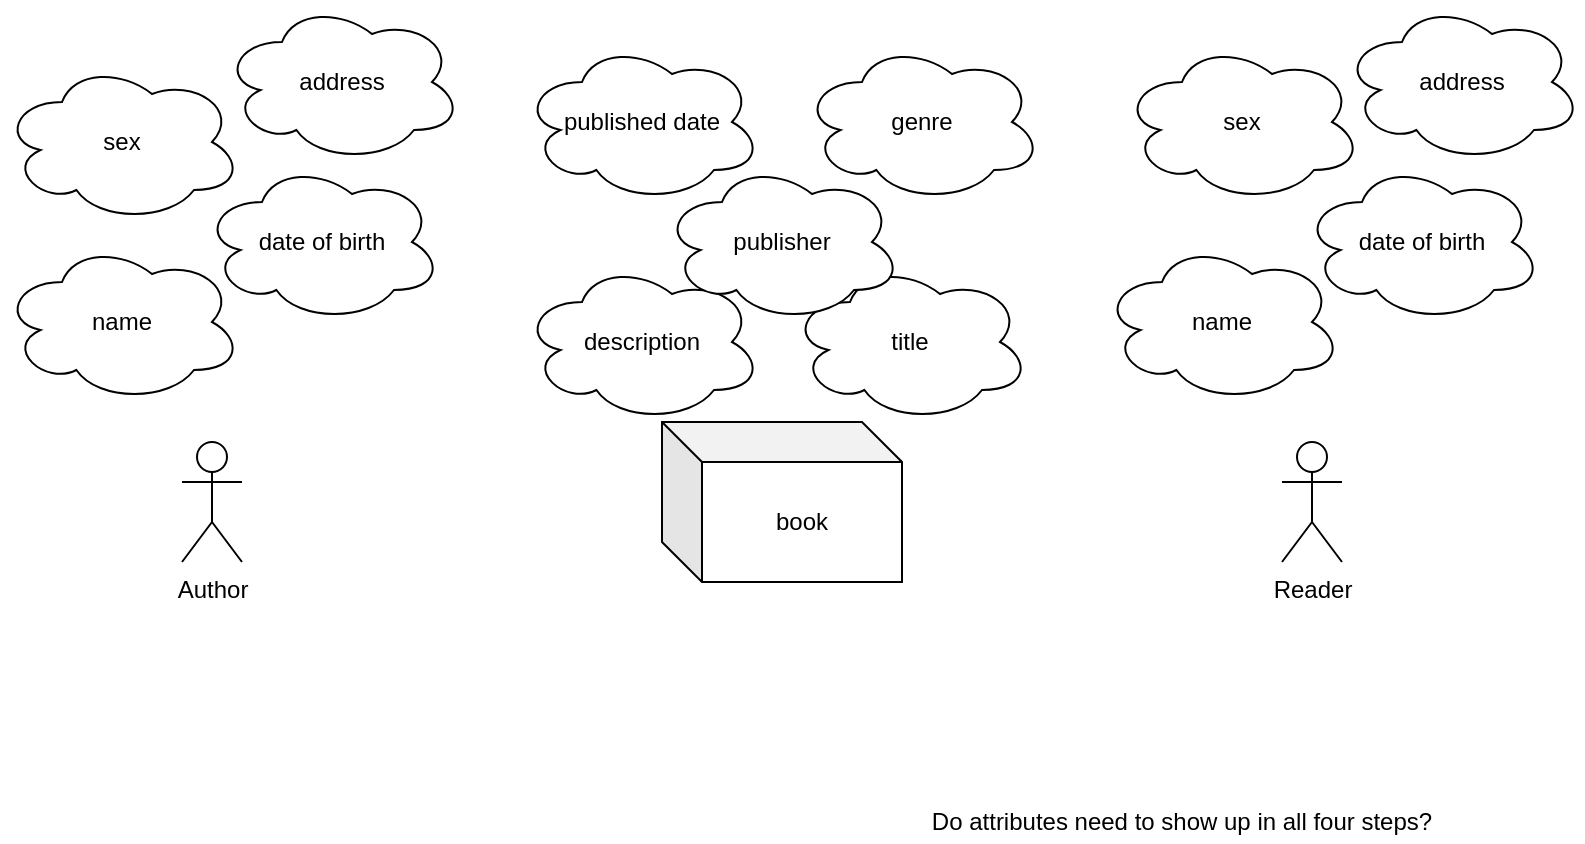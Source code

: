 <mxfile version="13.8.8" type="github" pages="4">
  <diagram id="zXa5C-i7IimhRvcEz5qb" name="Step 1: Requirement Analysis">
    <mxGraphModel dx="1422" dy="762" grid="1" gridSize="10" guides="1" tooltips="1" connect="1" arrows="1" fold="1" page="1" pageScale="1" pageWidth="827" pageHeight="1169" math="0" shadow="0">
      <root>
        <mxCell id="0" />
        <mxCell id="1" parent="0" />
        <mxCell id="RKG86kGhGenvlKAURwpZ-1" value="book" style="shape=cube;whiteSpace=wrap;html=1;boundedLbl=1;backgroundOutline=1;darkOpacity=0.05;darkOpacity2=0.1;" vertex="1" parent="1">
          <mxGeometry x="350" y="250" width="120" height="80" as="geometry" />
        </mxCell>
        <mxCell id="RKG86kGhGenvlKAURwpZ-2" value="published date" style="ellipse;shape=cloud;whiteSpace=wrap;html=1;" vertex="1" parent="1">
          <mxGeometry x="280" y="60" width="120" height="80" as="geometry" />
        </mxCell>
        <mxCell id="RKG86kGhGenvlKAURwpZ-4" value="description" style="ellipse;shape=cloud;whiteSpace=wrap;html=1;" vertex="1" parent="1">
          <mxGeometry x="280" y="170" width="120" height="80" as="geometry" />
        </mxCell>
        <mxCell id="RKG86kGhGenvlKAURwpZ-5" value="genre" style="ellipse;shape=cloud;whiteSpace=wrap;html=1;" vertex="1" parent="1">
          <mxGeometry x="420" y="60" width="120" height="80" as="geometry" />
        </mxCell>
        <mxCell id="RKG86kGhGenvlKAURwpZ-6" value="name" style="ellipse;shape=cloud;whiteSpace=wrap;html=1;" vertex="1" parent="1">
          <mxGeometry x="20" y="160" width="120" height="80" as="geometry" />
        </mxCell>
        <mxCell id="RKG86kGhGenvlKAURwpZ-7" value="title" style="ellipse;shape=cloud;whiteSpace=wrap;html=1;" vertex="1" parent="1">
          <mxGeometry x="414" y="170" width="120" height="80" as="geometry" />
        </mxCell>
        <mxCell id="RKG86kGhGenvlKAURwpZ-11" value="Author" style="shape=umlActor;verticalLabelPosition=bottom;verticalAlign=top;html=1;outlineConnect=0;" vertex="1" parent="1">
          <mxGeometry x="110" y="260" width="30" height="60" as="geometry" />
        </mxCell>
        <mxCell id="RKG86kGhGenvlKAURwpZ-12" value="date of birth" style="ellipse;shape=cloud;whiteSpace=wrap;html=1;" vertex="1" parent="1">
          <mxGeometry x="120" y="120" width="120" height="80" as="geometry" />
        </mxCell>
        <mxCell id="RKG86kGhGenvlKAURwpZ-13" value="name" style="ellipse;shape=cloud;whiteSpace=wrap;html=1;" vertex="1" parent="1">
          <mxGeometry x="570" y="160" width="120" height="80" as="geometry" />
        </mxCell>
        <mxCell id="RKG86kGhGenvlKAURwpZ-14" value="Reader" style="shape=umlActor;verticalLabelPosition=bottom;verticalAlign=top;html=1;outlineConnect=0;" vertex="1" parent="1">
          <mxGeometry x="660" y="260" width="30" height="60" as="geometry" />
        </mxCell>
        <mxCell id="RKG86kGhGenvlKAURwpZ-15" value="date of birth" style="ellipse;shape=cloud;whiteSpace=wrap;html=1;" vertex="1" parent="1">
          <mxGeometry x="670" y="120" width="120" height="80" as="geometry" />
        </mxCell>
        <mxCell id="RKG86kGhGenvlKAURwpZ-16" value="sex" style="ellipse;shape=cloud;whiteSpace=wrap;html=1;" vertex="1" parent="1">
          <mxGeometry x="580" y="60" width="120" height="80" as="geometry" />
        </mxCell>
        <mxCell id="RKG86kGhGenvlKAURwpZ-17" value="sex" style="ellipse;shape=cloud;whiteSpace=wrap;html=1;" vertex="1" parent="1">
          <mxGeometry x="20" y="70" width="120" height="80" as="geometry" />
        </mxCell>
        <mxCell id="_JnsLWMW-nCJ6aezQr2Z-1" value="publisher" style="ellipse;shape=cloud;whiteSpace=wrap;html=1;" vertex="1" parent="1">
          <mxGeometry x="350" y="120" width="120" height="80" as="geometry" />
        </mxCell>
        <mxCell id="KorJTsJQXTuPCuRp6MGq-1" value="address" style="ellipse;shape=cloud;whiteSpace=wrap;html=1;" vertex="1" parent="1">
          <mxGeometry x="130" y="40" width="120" height="80" as="geometry" />
        </mxCell>
        <mxCell id="KorJTsJQXTuPCuRp6MGq-2" value="address" style="ellipse;shape=cloud;whiteSpace=wrap;html=1;" vertex="1" parent="1">
          <mxGeometry x="690" y="40" width="120" height="80" as="geometry" />
        </mxCell>
        <mxCell id="DobKetbOCq2ZZN3FMQkp-1" value="Do attributes need to show up in all four steps?" style="text;html=1;strokeColor=none;fillColor=none;align=center;verticalAlign=middle;whiteSpace=wrap;rounded=0;" vertex="1" parent="1">
          <mxGeometry x="440" y="440" width="340" height="20" as="geometry" />
        </mxCell>
      </root>
    </mxGraphModel>
  </diagram>
  <diagram id="HD0_Krj9YJb79Sd5l8ee" name="Step 2: ER Model">
    <mxGraphModel dx="1422" dy="762" grid="1" gridSize="10" guides="1" tooltips="1" connect="1" arrows="1" fold="1" page="1" pageScale="1" pageWidth="827" pageHeight="1169" math="0" shadow="0">
      <root>
        <mxCell id="t7of3dR5T0XA15YOv-eq-0" />
        <mxCell id="t7of3dR5T0XA15YOv-eq-1" parent="t7of3dR5T0XA15YOv-eq-0" />
        <mxCell id="UNirrhhKm_SyehVFAFuS-25" style="edgeStyle=none;rounded=0;orthogonalLoop=1;jettySize=auto;html=1;exitX=0.5;exitY=0;exitDx=0;exitDy=0;entryX=0.558;entryY=1.013;entryDx=0;entryDy=0;entryPerimeter=0;startArrow=none;startFill=0;endArrow=none;endFill=0;" edge="1" parent="t7of3dR5T0XA15YOv-eq-1" source="45ix-Cke_eGqXTecd57V-0" target="UNirrhhKm_SyehVFAFuS-9">
          <mxGeometry relative="1" as="geometry" />
        </mxCell>
        <mxCell id="45ix-Cke_eGqXTecd57V-0" value="author" style="rounded=0;whiteSpace=wrap;html=1;" vertex="1" parent="t7of3dR5T0XA15YOv-eq-1">
          <mxGeometry x="74" y="376" width="120" height="60" as="geometry" />
        </mxCell>
        <mxCell id="UNirrhhKm_SyehVFAFuS-27" style="edgeStyle=none;rounded=0;orthogonalLoop=1;jettySize=auto;html=1;exitX=0.5;exitY=0;exitDx=0;exitDy=0;entryX=0.5;entryY=1;entryDx=0;entryDy=0;startArrow=none;startFill=0;endArrow=none;endFill=0;" edge="1" parent="t7of3dR5T0XA15YOv-eq-1" source="45ix-Cke_eGqXTecd57V-1" target="UNirrhhKm_SyehVFAFuS-1">
          <mxGeometry relative="1" as="geometry" />
        </mxCell>
        <mxCell id="45ix-Cke_eGqXTecd57V-1" value="book" style="rounded=0;whiteSpace=wrap;html=1;" vertex="1" parent="t7of3dR5T0XA15YOv-eq-1">
          <mxGeometry x="354" y="376" width="120" height="60" as="geometry" />
        </mxCell>
        <mxCell id="45ix-Cke_eGqXTecd57V-2" value="reader" style="rounded=0;whiteSpace=wrap;html=1;" vertex="1" parent="t7of3dR5T0XA15YOv-eq-1">
          <mxGeometry x="634" y="376" width="120" height="60" as="geometry" />
        </mxCell>
        <mxCell id="UNirrhhKm_SyehVFAFuS-28" style="edgeStyle=none;rounded=0;orthogonalLoop=1;jettySize=auto;html=1;exitX=0.5;exitY=1;exitDx=0;exitDy=0;entryX=0.5;entryY=0;entryDx=0;entryDy=0;startArrow=none;startFill=0;endArrow=none;endFill=0;" edge="1" parent="t7of3dR5T0XA15YOv-eq-1" source="UNirrhhKm_SyehVFAFuS-0" target="45ix-Cke_eGqXTecd57V-1">
          <mxGeometry relative="1" as="geometry" />
        </mxCell>
        <mxCell id="UNirrhhKm_SyehVFAFuS-0" value="published date" style="ellipse;whiteSpace=wrap;html=1;" vertex="1" parent="t7of3dR5T0XA15YOv-eq-1">
          <mxGeometry x="279" y="178" width="120" height="80" as="geometry" />
        </mxCell>
        <mxCell id="UNirrhhKm_SyehVFAFuS-1" value="description" style="ellipse;whiteSpace=wrap;html=1;" vertex="1" parent="t7of3dR5T0XA15YOv-eq-1">
          <mxGeometry x="279" y="268" width="120" height="80" as="geometry" />
        </mxCell>
        <mxCell id="UNirrhhKm_SyehVFAFuS-30" style="edgeStyle=none;rounded=0;orthogonalLoop=1;jettySize=auto;html=1;exitX=0.5;exitY=1;exitDx=0;exitDy=0;startArrow=none;startFill=0;endArrow=none;endFill=0;entryX=0.5;entryY=0;entryDx=0;entryDy=0;" edge="1" parent="t7of3dR5T0XA15YOv-eq-1" source="UNirrhhKm_SyehVFAFuS-2" target="45ix-Cke_eGqXTecd57V-1">
          <mxGeometry relative="1" as="geometry" />
        </mxCell>
        <mxCell id="UNirrhhKm_SyehVFAFuS-2" value="genre" style="ellipse;whiteSpace=wrap;html=1;" vertex="1" parent="t7of3dR5T0XA15YOv-eq-1">
          <mxGeometry x="419" y="178" width="120" height="80" as="geometry" />
        </mxCell>
        <mxCell id="UNirrhhKm_SyehVFAFuS-24" style="edgeStyle=none;rounded=0;orthogonalLoop=1;jettySize=auto;html=1;exitX=0.5;exitY=1;exitDx=0;exitDy=0;entryX=0.5;entryY=0;entryDx=0;entryDy=0;startArrow=none;startFill=0;endArrow=none;endFill=0;" edge="1" parent="t7of3dR5T0XA15YOv-eq-1" source="UNirrhhKm_SyehVFAFuS-3" target="45ix-Cke_eGqXTecd57V-0">
          <mxGeometry relative="1" as="geometry" />
        </mxCell>
        <mxCell id="UNirrhhKm_SyehVFAFuS-3" value="name" style="ellipse;whiteSpace=wrap;html=1;" vertex="1" parent="t7of3dR5T0XA15YOv-eq-1">
          <mxGeometry x="19" y="278" width="120" height="80" as="geometry" />
        </mxCell>
        <mxCell id="UNirrhhKm_SyehVFAFuS-29" style="edgeStyle=none;rounded=0;orthogonalLoop=1;jettySize=auto;html=1;exitX=0.5;exitY=1;exitDx=0;exitDy=0;entryX=0.5;entryY=0;entryDx=0;entryDy=0;startArrow=none;startFill=0;endArrow=none;endFill=0;" edge="1" parent="t7of3dR5T0XA15YOv-eq-1" source="UNirrhhKm_SyehVFAFuS-4" target="45ix-Cke_eGqXTecd57V-1">
          <mxGeometry relative="1" as="geometry" />
        </mxCell>
        <mxCell id="UNirrhhKm_SyehVFAFuS-4" value="title" style="ellipse;whiteSpace=wrap;html=1;" vertex="1" parent="t7of3dR5T0XA15YOv-eq-1">
          <mxGeometry x="413" y="268" width="120" height="80" as="geometry" />
        </mxCell>
        <mxCell id="UNirrhhKm_SyehVFAFuS-26" style="edgeStyle=none;rounded=0;orthogonalLoop=1;jettySize=auto;html=1;exitX=0.5;exitY=1;exitDx=0;exitDy=0;entryX=0.5;entryY=0;entryDx=0;entryDy=0;startArrow=none;startFill=0;endArrow=none;endFill=0;" edge="1" parent="t7of3dR5T0XA15YOv-eq-1" source="UNirrhhKm_SyehVFAFuS-5" target="45ix-Cke_eGqXTecd57V-0">
          <mxGeometry relative="1" as="geometry" />
        </mxCell>
        <mxCell id="UNirrhhKm_SyehVFAFuS-5" value="date of birth" style="ellipse;whiteSpace=wrap;html=1;" vertex="1" parent="t7of3dR5T0XA15YOv-eq-1">
          <mxGeometry x="150" y="250" width="120" height="80" as="geometry" />
        </mxCell>
        <mxCell id="UNirrhhKm_SyehVFAFuS-31" style="edgeStyle=none;rounded=0;orthogonalLoop=1;jettySize=auto;html=1;exitX=0.5;exitY=1;exitDx=0;exitDy=0;entryX=0.5;entryY=0;entryDx=0;entryDy=0;startArrow=none;startFill=0;endArrow=none;endFill=0;" edge="1" parent="t7of3dR5T0XA15YOv-eq-1" source="UNirrhhKm_SyehVFAFuS-6" target="45ix-Cke_eGqXTecd57V-2">
          <mxGeometry relative="1" as="geometry" />
        </mxCell>
        <mxCell id="UNirrhhKm_SyehVFAFuS-6" value="name" style="ellipse;whiteSpace=wrap;html=1;" vertex="1" parent="t7of3dR5T0XA15YOv-eq-1">
          <mxGeometry x="569" y="278" width="120" height="80" as="geometry" />
        </mxCell>
        <mxCell id="UNirrhhKm_SyehVFAFuS-34" style="edgeStyle=none;rounded=0;orthogonalLoop=1;jettySize=auto;html=1;exitX=0.5;exitY=1;exitDx=0;exitDy=0;entryX=0.5;entryY=0;entryDx=0;entryDy=0;startArrow=none;startFill=0;endArrow=none;endFill=0;" edge="1" parent="t7of3dR5T0XA15YOv-eq-1" source="UNirrhhKm_SyehVFAFuS-7" target="45ix-Cke_eGqXTecd57V-2">
          <mxGeometry relative="1" as="geometry" />
        </mxCell>
        <mxCell id="UNirrhhKm_SyehVFAFuS-7" value="date of birth" style="ellipse;whiteSpace=wrap;html=1;" vertex="1" parent="t7of3dR5T0XA15YOv-eq-1">
          <mxGeometry x="699" y="250" width="120" height="80" as="geometry" />
        </mxCell>
        <mxCell id="UNirrhhKm_SyehVFAFuS-32" style="edgeStyle=none;rounded=0;orthogonalLoop=1;jettySize=auto;html=1;exitX=0.5;exitY=1;exitDx=0;exitDy=0;startArrow=none;startFill=0;endArrow=none;endFill=0;entryX=0.5;entryY=0;entryDx=0;entryDy=0;" edge="1" parent="t7of3dR5T0XA15YOv-eq-1" source="UNirrhhKm_SyehVFAFuS-8" target="45ix-Cke_eGqXTecd57V-2">
          <mxGeometry relative="1" as="geometry">
            <mxPoint x="930" y="330" as="targetPoint" />
          </mxGeometry>
        </mxCell>
        <mxCell id="UNirrhhKm_SyehVFAFuS-8" value="sex" style="ellipse;whiteSpace=wrap;html=1;" vertex="1" parent="t7of3dR5T0XA15YOv-eq-1">
          <mxGeometry x="579" y="178" width="120" height="80" as="geometry" />
        </mxCell>
        <mxCell id="UNirrhhKm_SyehVFAFuS-9" value="sex" style="ellipse;whiteSpace=wrap;html=1;" vertex="1" parent="t7of3dR5T0XA15YOv-eq-1">
          <mxGeometry x="50" y="160" width="120" height="80" as="geometry" />
        </mxCell>
        <mxCell id="UNirrhhKm_SyehVFAFuS-12" value="write" style="rhombus;whiteSpace=wrap;html=1;" vertex="1" parent="t7of3dR5T0XA15YOv-eq-1">
          <mxGeometry x="234" y="366" width="80" height="80" as="geometry" />
        </mxCell>
        <mxCell id="UNirrhhKm_SyehVFAFuS-13" value="purchase" style="rhombus;whiteSpace=wrap;html=1;" vertex="1" parent="t7of3dR5T0XA15YOv-eq-1">
          <mxGeometry x="514" y="366" width="80" height="80" as="geometry" />
        </mxCell>
        <mxCell id="UNirrhhKm_SyehVFAFuS-19" value="" style="endArrow=none;html=1;rounded=0;exitX=1;exitY=0.5;exitDx=0;exitDy=0;entryX=0;entryY=0.5;entryDx=0;entryDy=0;startArrow=ERoneToMany;startFill=0;" edge="1" parent="t7of3dR5T0XA15YOv-eq-1" source="45ix-Cke_eGqXTecd57V-0" target="UNirrhhKm_SyehVFAFuS-12">
          <mxGeometry relative="1" as="geometry">
            <mxPoint x="490" y="290" as="sourcePoint" />
            <mxPoint x="650" y="290" as="targetPoint" />
          </mxGeometry>
        </mxCell>
        <mxCell id="UNirrhhKm_SyehVFAFuS-20" value="" style="endArrow=none;html=1;rounded=0;exitX=0;exitY=0.5;exitDx=0;exitDy=0;entryX=1;entryY=0.5;entryDx=0;entryDy=0;startArrow=ERoneToMany;startFill=0;" edge="1" parent="t7of3dR5T0XA15YOv-eq-1" source="45ix-Cke_eGqXTecd57V-1" target="UNirrhhKm_SyehVFAFuS-12">
          <mxGeometry relative="1" as="geometry">
            <mxPoint x="204" y="416" as="sourcePoint" />
            <mxPoint x="244" y="416" as="targetPoint" />
          </mxGeometry>
        </mxCell>
        <mxCell id="UNirrhhKm_SyehVFAFuS-21" value="" style="endArrow=none;html=1;rounded=0;exitX=1;exitY=0.5;exitDx=0;exitDy=0;entryX=0;entryY=0.5;entryDx=0;entryDy=0;startArrow=ERzeroToMany;startFill=1;" edge="1" parent="t7of3dR5T0XA15YOv-eq-1" source="45ix-Cke_eGqXTecd57V-1" target="UNirrhhKm_SyehVFAFuS-13">
          <mxGeometry relative="1" as="geometry">
            <mxPoint x="204" y="416" as="sourcePoint" />
            <mxPoint x="244" y="416" as="targetPoint" />
          </mxGeometry>
        </mxCell>
        <mxCell id="UNirrhhKm_SyehVFAFuS-22" value="" style="endArrow=none;html=1;rounded=0;exitX=0;exitY=0.5;exitDx=0;exitDy=0;startArrow=ERzeroToMany;startFill=1;entryX=1;entryY=0.5;entryDx=0;entryDy=0;" edge="1" parent="t7of3dR5T0XA15YOv-eq-1" source="45ix-Cke_eGqXTecd57V-2" target="UNirrhhKm_SyehVFAFuS-13">
          <mxGeometry relative="1" as="geometry">
            <mxPoint x="364" y="416" as="sourcePoint" />
            <mxPoint x="590" y="470" as="targetPoint" />
          </mxGeometry>
        </mxCell>
        <mxCell id="dedqRw-AJLja5vG4J-17-1" style="edgeStyle=orthogonalEdgeStyle;rounded=0;orthogonalLoop=1;jettySize=auto;html=1;exitX=0.5;exitY=1;exitDx=0;exitDy=0;entryX=0.5;entryY=0;entryDx=0;entryDy=0;startArrow=none;startFill=0;endArrow=none;endFill=0;" edge="1" parent="t7of3dR5T0XA15YOv-eq-1" source="dedqRw-AJLja5vG4J-17-0" target="45ix-Cke_eGqXTecd57V-1">
          <mxGeometry relative="1" as="geometry" />
        </mxCell>
        <mxCell id="dedqRw-AJLja5vG4J-17-0" value="publisher" style="ellipse;whiteSpace=wrap;html=1;" vertex="1" parent="t7of3dR5T0XA15YOv-eq-1">
          <mxGeometry x="354" y="90" width="120" height="80" as="geometry" />
        </mxCell>
        <mxCell id="IlcS0UyOFZAnQBzAPJkx-1" style="rounded=0;orthogonalLoop=1;jettySize=auto;html=1;exitX=0.5;exitY=1;exitDx=0;exitDy=0;entryX=0.5;entryY=0;entryDx=0;entryDy=0;startArrow=none;startFill=0;endArrow=none;endFill=0;" edge="1" parent="t7of3dR5T0XA15YOv-eq-1" source="IlcS0UyOFZAnQBzAPJkx-0" target="45ix-Cke_eGqXTecd57V-0">
          <mxGeometry relative="1" as="geometry" />
        </mxCell>
        <mxCell id="IlcS0UyOFZAnQBzAPJkx-0" value="address" style="ellipse;whiteSpace=wrap;html=1;" vertex="1" parent="t7of3dR5T0XA15YOv-eq-1">
          <mxGeometry x="139" y="80" width="120" height="80" as="geometry" />
        </mxCell>
        <mxCell id="IlcS0UyOFZAnQBzAPJkx-3" style="edgeStyle=none;rounded=0;orthogonalLoop=1;jettySize=auto;html=1;exitX=0.5;exitY=1;exitDx=0;exitDy=0;entryX=0.5;entryY=0;entryDx=0;entryDy=0;startArrow=none;startFill=0;endArrow=none;endFill=0;" edge="1" parent="t7of3dR5T0XA15YOv-eq-1" source="IlcS0UyOFZAnQBzAPJkx-2" target="45ix-Cke_eGqXTecd57V-2">
          <mxGeometry relative="1" as="geometry" />
        </mxCell>
        <mxCell id="IlcS0UyOFZAnQBzAPJkx-2" value="address" style="ellipse;whiteSpace=wrap;html=1;" vertex="1" parent="t7of3dR5T0XA15YOv-eq-1">
          <mxGeometry x="680" y="120" width="120" height="80" as="geometry" />
        </mxCell>
      </root>
    </mxGraphModel>
  </diagram>
  <diagram id="ncjqU84z6sG1XGjp9QFo" name="Step 3: UML">
    <mxGraphModel dx="1422" dy="762" grid="1" gridSize="10" guides="1" tooltips="1" connect="1" arrows="1" fold="1" page="1" pageScale="1" pageWidth="1169" pageHeight="827" math="0" shadow="0">
      <root>
        <mxCell id="RZ0S0cqS4IH5fsL6_zKi-0" />
        <mxCell id="RZ0S0cqS4IH5fsL6_zKi-1" parent="RZ0S0cqS4IH5fsL6_zKi-0" />
        <mxCell id="7bf0iLwkTeaK0NDrWpQN-0" value="Book" style="shape=table;startSize=30;container=1;collapsible=1;childLayout=tableLayout;fixedRows=1;rowLines=0;fontStyle=1;align=center;resizeLast=1;flipH=1;" vertex="1" parent="RZ0S0cqS4IH5fsL6_zKi-1">
          <mxGeometry x="495" y="310" width="180" height="220" as="geometry" />
        </mxCell>
        <mxCell id="7bf0iLwkTeaK0NDrWpQN-1" value="" style="shape=partialRectangle;collapsible=0;dropTarget=0;pointerEvents=0;fillColor=none;top=0;left=0;bottom=1;right=0;points=[[0,0.5],[1,0.5]];portConstraint=eastwest;" vertex="1" parent="7bf0iLwkTeaK0NDrWpQN-0">
          <mxGeometry y="30" width="180" height="30" as="geometry" />
        </mxCell>
        <mxCell id="7bf0iLwkTeaK0NDrWpQN-2" value="PK" style="shape=partialRectangle;connectable=0;fillColor=none;top=0;left=0;bottom=0;right=0;fontStyle=1;overflow=hidden;" vertex="1" parent="7bf0iLwkTeaK0NDrWpQN-1">
          <mxGeometry width="30" height="30" as="geometry" />
        </mxCell>
        <mxCell id="7bf0iLwkTeaK0NDrWpQN-3" value="ISBN" style="shape=partialRectangle;connectable=0;fillColor=none;top=0;left=0;bottom=0;right=0;align=left;spacingLeft=6;fontStyle=5;overflow=hidden;" vertex="1" parent="7bf0iLwkTeaK0NDrWpQN-1">
          <mxGeometry x="30" width="150" height="30" as="geometry" />
        </mxCell>
        <mxCell id="UWJ8XANo2hqf422oTRG0-0" value="" style="shape=partialRectangle;collapsible=0;dropTarget=0;pointerEvents=0;fillColor=none;top=0;left=0;bottom=0;right=0;points=[[0,0.5],[1,0.5]];portConstraint=eastwest;" vertex="1" parent="7bf0iLwkTeaK0NDrWpQN-0">
          <mxGeometry y="60" width="180" height="30" as="geometry" />
        </mxCell>
        <mxCell id="UWJ8XANo2hqf422oTRG0-1" value="" style="shape=partialRectangle;connectable=0;fillColor=none;top=0;left=0;bottom=0;right=0;editable=1;overflow=hidden;" vertex="1" parent="UWJ8XANo2hqf422oTRG0-0">
          <mxGeometry width="30" height="30" as="geometry" />
        </mxCell>
        <mxCell id="UWJ8XANo2hqf422oTRG0-2" value="Title" style="shape=partialRectangle;connectable=0;fillColor=none;top=0;left=0;bottom=0;right=0;align=left;spacingLeft=6;overflow=hidden;" vertex="1" parent="UWJ8XANo2hqf422oTRG0-0">
          <mxGeometry x="30" width="150" height="30" as="geometry" />
        </mxCell>
        <mxCell id="7bf0iLwkTeaK0NDrWpQN-7" value="" style="shape=partialRectangle;collapsible=0;dropTarget=0;pointerEvents=0;fillColor=none;top=0;left=0;bottom=0;right=0;points=[[0,0.5],[1,0.5]];portConstraint=eastwest;" vertex="1" parent="7bf0iLwkTeaK0NDrWpQN-0">
          <mxGeometry y="90" width="180" height="30" as="geometry" />
        </mxCell>
        <mxCell id="7bf0iLwkTeaK0NDrWpQN-8" value="" style="shape=partialRectangle;connectable=0;fillColor=none;top=0;left=0;bottom=0;right=0;editable=1;overflow=hidden;" vertex="1" parent="7bf0iLwkTeaK0NDrWpQN-7">
          <mxGeometry width="30" height="30" as="geometry" />
        </mxCell>
        <mxCell id="7bf0iLwkTeaK0NDrWpQN-9" value="Description" style="shape=partialRectangle;connectable=0;fillColor=none;top=0;left=0;bottom=0;right=0;align=left;spacingLeft=6;overflow=hidden;" vertex="1" parent="7bf0iLwkTeaK0NDrWpQN-7">
          <mxGeometry x="30" width="150" height="30" as="geometry" />
        </mxCell>
        <mxCell id="7bf0iLwkTeaK0NDrWpQN-10" value="" style="shape=partialRectangle;collapsible=0;dropTarget=0;pointerEvents=0;fillColor=none;top=0;left=0;bottom=0;right=0;points=[[0,0.5],[1,0.5]];portConstraint=eastwest;" vertex="1" parent="7bf0iLwkTeaK0NDrWpQN-0">
          <mxGeometry y="120" width="180" height="30" as="geometry" />
        </mxCell>
        <mxCell id="7bf0iLwkTeaK0NDrWpQN-11" value="" style="shape=partialRectangle;connectable=0;fillColor=none;top=0;left=0;bottom=0;right=0;editable=1;overflow=hidden;" vertex="1" parent="7bf0iLwkTeaK0NDrWpQN-10">
          <mxGeometry width="30" height="30" as="geometry" />
        </mxCell>
        <mxCell id="7bf0iLwkTeaK0NDrWpQN-12" value="Published date" style="shape=partialRectangle;connectable=0;fillColor=none;top=0;left=0;bottom=0;right=0;align=left;spacingLeft=6;overflow=hidden;" vertex="1" parent="7bf0iLwkTeaK0NDrWpQN-10">
          <mxGeometry x="30" width="150" height="30" as="geometry" />
        </mxCell>
        <mxCell id="09fsYNeieOWGURzktGtZ-14" value="" style="shape=partialRectangle;collapsible=0;dropTarget=0;pointerEvents=0;fillColor=none;top=0;left=0;bottom=0;right=0;points=[[0,0.5],[1,0.5]];portConstraint=eastwest;" vertex="1" parent="7bf0iLwkTeaK0NDrWpQN-0">
          <mxGeometry y="150" width="180" height="30" as="geometry" />
        </mxCell>
        <mxCell id="09fsYNeieOWGURzktGtZ-15" value="" style="shape=partialRectangle;connectable=0;fillColor=none;top=0;left=0;bottom=0;right=0;editable=1;overflow=hidden;" vertex="1" parent="09fsYNeieOWGURzktGtZ-14">
          <mxGeometry width="30" height="30" as="geometry" />
        </mxCell>
        <mxCell id="09fsYNeieOWGURzktGtZ-16" value="Genre" style="shape=partialRectangle;connectable=0;fillColor=none;top=0;left=0;bottom=0;right=0;align=left;spacingLeft=6;overflow=hidden;" vertex="1" parent="09fsYNeieOWGURzktGtZ-14">
          <mxGeometry x="30" width="150" height="30" as="geometry" />
        </mxCell>
        <mxCell id="U26FfJeuwVP3dsCo7ZEJ-0" value="" style="shape=partialRectangle;collapsible=0;dropTarget=0;pointerEvents=0;fillColor=none;top=0;left=0;bottom=0;right=0;points=[[0,0.5],[1,0.5]];portConstraint=eastwest;" vertex="1" parent="7bf0iLwkTeaK0NDrWpQN-0">
          <mxGeometry y="180" width="180" height="30" as="geometry" />
        </mxCell>
        <mxCell id="U26FfJeuwVP3dsCo7ZEJ-1" value="" style="shape=partialRectangle;connectable=0;fillColor=none;top=0;left=0;bottom=0;right=0;editable=1;overflow=hidden;" vertex="1" parent="U26FfJeuwVP3dsCo7ZEJ-0">
          <mxGeometry width="30" height="30" as="geometry" />
        </mxCell>
        <mxCell id="U26FfJeuwVP3dsCo7ZEJ-2" value="Publisher" style="shape=partialRectangle;connectable=0;fillColor=none;top=0;left=0;bottom=0;right=0;align=left;spacingLeft=6;overflow=hidden;" vertex="1" parent="U26FfJeuwVP3dsCo7ZEJ-0">
          <mxGeometry x="30" width="150" height="30" as="geometry" />
        </mxCell>
        <mxCell id="T5mXFxsAAVJN-r-MRt_7-0" value="Author" style="shape=table;startSize=30;container=1;collapsible=1;childLayout=tableLayout;fixedRows=1;rowLines=0;fontStyle=1;align=center;resizeLast=1;flipH=1;" vertex="1" parent="RZ0S0cqS4IH5fsL6_zKi-1">
          <mxGeometry x="40" y="310" width="180" height="190" as="geometry" />
        </mxCell>
        <mxCell id="T5mXFxsAAVJN-r-MRt_7-1" value="" style="shape=partialRectangle;collapsible=0;dropTarget=0;pointerEvents=0;fillColor=none;top=0;left=0;bottom=1;right=0;points=[[0,0.5],[1,0.5]];portConstraint=eastwest;" vertex="1" parent="T5mXFxsAAVJN-r-MRt_7-0">
          <mxGeometry y="30" width="180" height="30" as="geometry" />
        </mxCell>
        <mxCell id="T5mXFxsAAVJN-r-MRt_7-2" value="PK" style="shape=partialRectangle;connectable=0;fillColor=none;top=0;left=0;bottom=0;right=0;fontStyle=1;overflow=hidden;" vertex="1" parent="T5mXFxsAAVJN-r-MRt_7-1">
          <mxGeometry width="30" height="30" as="geometry" />
        </mxCell>
        <mxCell id="T5mXFxsAAVJN-r-MRt_7-3" value="AuthorID" style="shape=partialRectangle;connectable=0;fillColor=none;top=0;left=0;bottom=0;right=0;align=left;spacingLeft=6;fontStyle=5;overflow=hidden;" vertex="1" parent="T5mXFxsAAVJN-r-MRt_7-1">
          <mxGeometry x="30" width="150" height="30" as="geometry" />
        </mxCell>
        <mxCell id="T5mXFxsAAVJN-r-MRt_7-4" value="" style="shape=partialRectangle;collapsible=0;dropTarget=0;pointerEvents=0;fillColor=none;top=0;left=0;bottom=0;right=0;points=[[0,0.5],[1,0.5]];portConstraint=eastwest;" vertex="1" parent="T5mXFxsAAVJN-r-MRt_7-0">
          <mxGeometry y="60" width="180" height="30" as="geometry" />
        </mxCell>
        <mxCell id="T5mXFxsAAVJN-r-MRt_7-5" value="" style="shape=partialRectangle;connectable=0;fillColor=none;top=0;left=0;bottom=0;right=0;editable=1;overflow=hidden;" vertex="1" parent="T5mXFxsAAVJN-r-MRt_7-4">
          <mxGeometry width="30" height="30" as="geometry" />
        </mxCell>
        <mxCell id="T5mXFxsAAVJN-r-MRt_7-6" value="Name" style="shape=partialRectangle;connectable=0;fillColor=none;top=0;left=0;bottom=0;right=0;align=left;spacingLeft=6;overflow=hidden;" vertex="1" parent="T5mXFxsAAVJN-r-MRt_7-4">
          <mxGeometry x="30" width="150" height="30" as="geometry" />
        </mxCell>
        <mxCell id="T5mXFxsAAVJN-r-MRt_7-7" value="" style="shape=partialRectangle;collapsible=0;dropTarget=0;pointerEvents=0;fillColor=none;top=0;left=0;bottom=0;right=0;points=[[0,0.5],[1,0.5]];portConstraint=eastwest;" vertex="1" parent="T5mXFxsAAVJN-r-MRt_7-0">
          <mxGeometry y="90" width="180" height="30" as="geometry" />
        </mxCell>
        <mxCell id="T5mXFxsAAVJN-r-MRt_7-8" value="" style="shape=partialRectangle;connectable=0;fillColor=none;top=0;left=0;bottom=0;right=0;editable=1;overflow=hidden;" vertex="1" parent="T5mXFxsAAVJN-r-MRt_7-7">
          <mxGeometry width="30" height="30" as="geometry" />
        </mxCell>
        <mxCell id="T5mXFxsAAVJN-r-MRt_7-9" value="Date of birth" style="shape=partialRectangle;connectable=0;fillColor=none;top=0;left=0;bottom=0;right=0;align=left;spacingLeft=6;overflow=hidden;" vertex="1" parent="T5mXFxsAAVJN-r-MRt_7-7">
          <mxGeometry x="30" width="150" height="30" as="geometry" />
        </mxCell>
        <mxCell id="T5mXFxsAAVJN-r-MRt_7-10" value="" style="shape=partialRectangle;collapsible=0;dropTarget=0;pointerEvents=0;fillColor=none;top=0;left=0;bottom=0;right=0;points=[[0,0.5],[1,0.5]];portConstraint=eastwest;" vertex="1" parent="T5mXFxsAAVJN-r-MRt_7-0">
          <mxGeometry y="120" width="180" height="30" as="geometry" />
        </mxCell>
        <mxCell id="T5mXFxsAAVJN-r-MRt_7-11" value="" style="shape=partialRectangle;connectable=0;fillColor=none;top=0;left=0;bottom=0;right=0;editable=1;overflow=hidden;" vertex="1" parent="T5mXFxsAAVJN-r-MRt_7-10">
          <mxGeometry width="30" height="30" as="geometry" />
        </mxCell>
        <mxCell id="T5mXFxsAAVJN-r-MRt_7-12" value="Sex" style="shape=partialRectangle;connectable=0;fillColor=none;top=0;left=0;bottom=0;right=0;align=left;spacingLeft=6;overflow=hidden;" vertex="1" parent="T5mXFxsAAVJN-r-MRt_7-10">
          <mxGeometry x="30" width="150" height="30" as="geometry" />
        </mxCell>
        <mxCell id="1v2dfBJ71gqm9CdEdaUk-0" value="" style="shape=partialRectangle;collapsible=0;dropTarget=0;pointerEvents=0;fillColor=none;top=0;left=0;bottom=0;right=0;points=[[0,0.5],[1,0.5]];portConstraint=eastwest;" vertex="1" parent="T5mXFxsAAVJN-r-MRt_7-0">
          <mxGeometry y="150" width="180" height="30" as="geometry" />
        </mxCell>
        <mxCell id="1v2dfBJ71gqm9CdEdaUk-1" value="" style="shape=partialRectangle;connectable=0;fillColor=none;top=0;left=0;bottom=0;right=0;editable=1;overflow=hidden;" vertex="1" parent="1v2dfBJ71gqm9CdEdaUk-0">
          <mxGeometry width="30" height="30" as="geometry" />
        </mxCell>
        <mxCell id="1v2dfBJ71gqm9CdEdaUk-2" value="Address" style="shape=partialRectangle;connectable=0;fillColor=none;top=0;left=0;bottom=0;right=0;align=left;spacingLeft=6;overflow=hidden;" vertex="1" parent="1v2dfBJ71gqm9CdEdaUk-0">
          <mxGeometry x="30" width="150" height="30" as="geometry" />
        </mxCell>
        <mxCell id="T5mXFxsAAVJN-r-MRt_7-13" value="Reader" style="shape=table;startSize=30;container=1;collapsible=1;childLayout=tableLayout;fixedRows=1;rowLines=0;fontStyle=1;align=center;resizeLast=1;flipH=1;" vertex="1" parent="RZ0S0cqS4IH5fsL6_zKi-1">
          <mxGeometry x="950" y="310" width="180" height="190" as="geometry" />
        </mxCell>
        <mxCell id="T5mXFxsAAVJN-r-MRt_7-14" value="" style="shape=partialRectangle;collapsible=0;dropTarget=0;pointerEvents=0;fillColor=none;top=0;left=0;bottom=1;right=0;points=[[0,0.5],[1,0.5]];portConstraint=eastwest;" vertex="1" parent="T5mXFxsAAVJN-r-MRt_7-13">
          <mxGeometry y="30" width="180" height="30" as="geometry" />
        </mxCell>
        <mxCell id="T5mXFxsAAVJN-r-MRt_7-15" value="PK" style="shape=partialRectangle;connectable=0;fillColor=none;top=0;left=0;bottom=0;right=0;fontStyle=1;overflow=hidden;" vertex="1" parent="T5mXFxsAAVJN-r-MRt_7-14">
          <mxGeometry width="30" height="30" as="geometry" />
        </mxCell>
        <mxCell id="T5mXFxsAAVJN-r-MRt_7-16" value="ReaderID" style="shape=partialRectangle;connectable=0;fillColor=none;top=0;left=0;bottom=0;right=0;align=left;spacingLeft=6;fontStyle=5;overflow=hidden;" vertex="1" parent="T5mXFxsAAVJN-r-MRt_7-14">
          <mxGeometry x="30" width="150" height="30" as="geometry" />
        </mxCell>
        <mxCell id="T5mXFxsAAVJN-r-MRt_7-17" value="" style="shape=partialRectangle;collapsible=0;dropTarget=0;pointerEvents=0;fillColor=none;top=0;left=0;bottom=0;right=0;points=[[0,0.5],[1,0.5]];portConstraint=eastwest;" vertex="1" parent="T5mXFxsAAVJN-r-MRt_7-13">
          <mxGeometry y="60" width="180" height="30" as="geometry" />
        </mxCell>
        <mxCell id="T5mXFxsAAVJN-r-MRt_7-18" value="" style="shape=partialRectangle;connectable=0;fillColor=none;top=0;left=0;bottom=0;right=0;editable=1;overflow=hidden;" vertex="1" parent="T5mXFxsAAVJN-r-MRt_7-17">
          <mxGeometry width="30" height="30" as="geometry" />
        </mxCell>
        <mxCell id="T5mXFxsAAVJN-r-MRt_7-19" value="Name" style="shape=partialRectangle;connectable=0;fillColor=none;top=0;left=0;bottom=0;right=0;align=left;spacingLeft=6;overflow=hidden;" vertex="1" parent="T5mXFxsAAVJN-r-MRt_7-17">
          <mxGeometry x="30" width="150" height="30" as="geometry" />
        </mxCell>
        <mxCell id="T5mXFxsAAVJN-r-MRt_7-20" value="" style="shape=partialRectangle;collapsible=0;dropTarget=0;pointerEvents=0;fillColor=none;top=0;left=0;bottom=0;right=0;points=[[0,0.5],[1,0.5]];portConstraint=eastwest;" vertex="1" parent="T5mXFxsAAVJN-r-MRt_7-13">
          <mxGeometry y="90" width="180" height="30" as="geometry" />
        </mxCell>
        <mxCell id="T5mXFxsAAVJN-r-MRt_7-21" value="" style="shape=partialRectangle;connectable=0;fillColor=none;top=0;left=0;bottom=0;right=0;editable=1;overflow=hidden;" vertex="1" parent="T5mXFxsAAVJN-r-MRt_7-20">
          <mxGeometry width="30" height="30" as="geometry" />
        </mxCell>
        <mxCell id="T5mXFxsAAVJN-r-MRt_7-22" value="Date of birth" style="shape=partialRectangle;connectable=0;fillColor=none;top=0;left=0;bottom=0;right=0;align=left;spacingLeft=6;overflow=hidden;" vertex="1" parent="T5mXFxsAAVJN-r-MRt_7-20">
          <mxGeometry x="30" width="150" height="30" as="geometry" />
        </mxCell>
        <mxCell id="T5mXFxsAAVJN-r-MRt_7-23" value="" style="shape=partialRectangle;collapsible=0;dropTarget=0;pointerEvents=0;fillColor=none;top=0;left=0;bottom=0;right=0;points=[[0,0.5],[1,0.5]];portConstraint=eastwest;" vertex="1" parent="T5mXFxsAAVJN-r-MRt_7-13">
          <mxGeometry y="120" width="180" height="30" as="geometry" />
        </mxCell>
        <mxCell id="T5mXFxsAAVJN-r-MRt_7-24" value="" style="shape=partialRectangle;connectable=0;fillColor=none;top=0;left=0;bottom=0;right=0;editable=1;overflow=hidden;" vertex="1" parent="T5mXFxsAAVJN-r-MRt_7-23">
          <mxGeometry width="30" height="30" as="geometry" />
        </mxCell>
        <mxCell id="T5mXFxsAAVJN-r-MRt_7-25" value="Sex" style="shape=partialRectangle;connectable=0;fillColor=none;top=0;left=0;bottom=0;right=0;align=left;spacingLeft=6;overflow=hidden;" vertex="1" parent="T5mXFxsAAVJN-r-MRt_7-23">
          <mxGeometry x="30" width="150" height="30" as="geometry" />
        </mxCell>
        <mxCell id="1v2dfBJ71gqm9CdEdaUk-3" value="" style="shape=partialRectangle;collapsible=0;dropTarget=0;pointerEvents=0;fillColor=none;top=0;left=0;bottom=0;right=0;points=[[0,0.5],[1,0.5]];portConstraint=eastwest;" vertex="1" parent="T5mXFxsAAVJN-r-MRt_7-13">
          <mxGeometry y="150" width="180" height="30" as="geometry" />
        </mxCell>
        <mxCell id="1v2dfBJ71gqm9CdEdaUk-4" value="" style="shape=partialRectangle;connectable=0;fillColor=none;top=0;left=0;bottom=0;right=0;editable=1;overflow=hidden;" vertex="1" parent="1v2dfBJ71gqm9CdEdaUk-3">
          <mxGeometry width="30" height="30" as="geometry" />
        </mxCell>
        <mxCell id="1v2dfBJ71gqm9CdEdaUk-5" value="Address" style="shape=partialRectangle;connectable=0;fillColor=none;top=0;left=0;bottom=0;right=0;align=left;spacingLeft=6;overflow=hidden;" vertex="1" parent="1v2dfBJ71gqm9CdEdaUk-3">
          <mxGeometry x="30" width="150" height="30" as="geometry" />
        </mxCell>
        <mxCell id="Qz5MV52CAcOPRARnCXQm-0" style="edgeStyle=orthogonalEdgeStyle;rounded=0;orthogonalLoop=1;jettySize=auto;html=1;entryX=0;entryY=0.5;entryDx=0;entryDy=0;startArrow=ERzeroToMany;startFill=1;endArrow=ERzeroToMany;endFill=1;exitX=1;exitY=0.5;exitDx=0;exitDy=0;" edge="1" parent="RZ0S0cqS4IH5fsL6_zKi-1" source="7bf0iLwkTeaK0NDrWpQN-1" target="T5mXFxsAAVJN-r-MRt_7-14">
          <mxGeometry relative="1" as="geometry">
            <mxPoint x="570" y="400" as="sourcePoint" />
          </mxGeometry>
        </mxCell>
        <mxCell id="UWJ8XANo2hqf422oTRG0-3" style="edgeStyle=orthogonalEdgeStyle;rounded=0;orthogonalLoop=1;jettySize=auto;html=1;exitX=1;exitY=0.5;exitDx=0;exitDy=0;entryX=0;entryY=0.5;entryDx=0;entryDy=0;startArrow=ERoneToMany;startFill=0;endArrow=ERoneToMany;endFill=0;" edge="1" parent="RZ0S0cqS4IH5fsL6_zKi-1" source="T5mXFxsAAVJN-r-MRt_7-1" target="7bf0iLwkTeaK0NDrWpQN-1">
          <mxGeometry relative="1" as="geometry" />
        </mxCell>
      </root>
    </mxGraphModel>
  </diagram>
  <diagram id="i1orESlhKQsOhgAG39_3" name="Step 4: Refine &amp; Normalize">
    <mxGraphModel dx="1673" dy="896" grid="1" gridSize="10" guides="1" tooltips="1" connect="1" arrows="1" fold="1" page="1" pageScale="1" pageWidth="1169" pageHeight="827" math="0" shadow="0">
      <root>
        <mxCell id="b7Dmf35nKXZNLnMfonXs-0" />
        <mxCell id="b7Dmf35nKXZNLnMfonXs-1" parent="b7Dmf35nKXZNLnMfonXs-0" />
        <mxCell id="YuSugfmX009HS6ZG_HT5-0" value="Book" style="shape=table;startSize=30;container=1;collapsible=1;childLayout=tableLayout;fixedRows=1;rowLines=0;fontStyle=1;align=center;resizeLast=1;flipH=1;fillColor=#f5f5f5;strokeColor=#666666;fontColor=#333333;" vertex="1" parent="b7Dmf35nKXZNLnMfonXs-1">
          <mxGeometry x="343" y="100" width="180" height="250" as="geometry" />
        </mxCell>
        <mxCell id="YuSugfmX009HS6ZG_HT5-1" value="" style="shape=partialRectangle;collapsible=0;dropTarget=0;pointerEvents=0;fillColor=none;top=0;left=0;bottom=1;right=0;points=[[0,0.5],[1,0.5]];portConstraint=eastwest;" vertex="1" parent="YuSugfmX009HS6ZG_HT5-0">
          <mxGeometry y="30" width="180" height="30" as="geometry" />
        </mxCell>
        <mxCell id="YuSugfmX009HS6ZG_HT5-2" value="PK" style="shape=partialRectangle;connectable=0;fillColor=none;top=0;left=0;bottom=0;right=0;fontStyle=1;overflow=hidden;" vertex="1" parent="YuSugfmX009HS6ZG_HT5-1">
          <mxGeometry width="30" height="30" as="geometry" />
        </mxCell>
        <mxCell id="YuSugfmX009HS6ZG_HT5-3" value="ISBN" style="shape=partialRectangle;connectable=0;fillColor=none;top=0;left=0;bottom=0;right=0;align=left;spacingLeft=6;fontStyle=5;overflow=hidden;" vertex="1" parent="YuSugfmX009HS6ZG_HT5-1">
          <mxGeometry x="30" width="150" height="30" as="geometry" />
        </mxCell>
        <mxCell id="YuSugfmX009HS6ZG_HT5-4" value="" style="shape=partialRectangle;collapsible=0;dropTarget=0;pointerEvents=0;fillColor=none;top=0;left=0;bottom=0;right=0;points=[[0,0.5],[1,0.5]];portConstraint=eastwest;" vertex="1" parent="YuSugfmX009HS6ZG_HT5-0">
          <mxGeometry y="60" width="180" height="30" as="geometry" />
        </mxCell>
        <mxCell id="YuSugfmX009HS6ZG_HT5-5" value="FK" style="shape=partialRectangle;connectable=0;fillColor=none;top=0;left=0;bottom=0;right=0;editable=1;overflow=hidden;" vertex="1" parent="YuSugfmX009HS6ZG_HT5-4">
          <mxGeometry width="30" height="30" as="geometry" />
        </mxCell>
        <mxCell id="YuSugfmX009HS6ZG_HT5-6" value="AuthorID" style="shape=partialRectangle;connectable=0;fillColor=none;top=0;left=0;bottom=0;right=0;align=left;spacingLeft=6;overflow=hidden;" vertex="1" parent="YuSugfmX009HS6ZG_HT5-4">
          <mxGeometry x="30" width="150" height="30" as="geometry" />
        </mxCell>
        <mxCell id="YuSugfmX009HS6ZG_HT5-7" value="" style="shape=partialRectangle;collapsible=0;dropTarget=0;pointerEvents=0;fillColor=none;top=0;left=0;bottom=0;right=0;points=[[0,0.5],[1,0.5]];portConstraint=eastwest;" vertex="1" parent="YuSugfmX009HS6ZG_HT5-0">
          <mxGeometry y="90" width="180" height="30" as="geometry" />
        </mxCell>
        <mxCell id="YuSugfmX009HS6ZG_HT5-8" value="" style="shape=partialRectangle;connectable=0;fillColor=none;top=0;left=0;bottom=0;right=0;editable=1;overflow=hidden;" vertex="1" parent="YuSugfmX009HS6ZG_HT5-7">
          <mxGeometry width="30" height="30" as="geometry" />
        </mxCell>
        <mxCell id="YuSugfmX009HS6ZG_HT5-9" value="Title" style="shape=partialRectangle;connectable=0;fillColor=none;top=0;left=0;bottom=0;right=0;align=left;spacingLeft=6;overflow=hidden;" vertex="1" parent="YuSugfmX009HS6ZG_HT5-7">
          <mxGeometry x="30" width="150" height="30" as="geometry" />
        </mxCell>
        <mxCell id="YuSugfmX009HS6ZG_HT5-10" value="" style="shape=partialRectangle;collapsible=0;dropTarget=0;pointerEvents=0;fillColor=none;top=0;left=0;bottom=0;right=0;points=[[0,0.5],[1,0.5]];portConstraint=eastwest;" vertex="1" parent="YuSugfmX009HS6ZG_HT5-0">
          <mxGeometry y="120" width="180" height="30" as="geometry" />
        </mxCell>
        <mxCell id="YuSugfmX009HS6ZG_HT5-11" value="" style="shape=partialRectangle;connectable=0;fillColor=none;top=0;left=0;bottom=0;right=0;editable=1;overflow=hidden;" vertex="1" parent="YuSugfmX009HS6ZG_HT5-10">
          <mxGeometry width="30" height="30" as="geometry" />
        </mxCell>
        <mxCell id="YuSugfmX009HS6ZG_HT5-12" value="Description" style="shape=partialRectangle;connectable=0;fillColor=none;top=0;left=0;bottom=0;right=0;align=left;spacingLeft=6;overflow=hidden;" vertex="1" parent="YuSugfmX009HS6ZG_HT5-10">
          <mxGeometry x="30" width="150" height="30" as="geometry" />
        </mxCell>
        <mxCell id="YuSugfmX009HS6ZG_HT5-13" value="" style="shape=partialRectangle;collapsible=0;dropTarget=0;pointerEvents=0;fillColor=none;top=0;left=0;bottom=0;right=0;points=[[0,0.5],[1,0.5]];portConstraint=eastwest;" vertex="1" parent="YuSugfmX009HS6ZG_HT5-0">
          <mxGeometry y="150" width="180" height="30" as="geometry" />
        </mxCell>
        <mxCell id="YuSugfmX009HS6ZG_HT5-14" value="" style="shape=partialRectangle;connectable=0;fillColor=none;top=0;left=0;bottom=0;right=0;editable=1;overflow=hidden;" vertex="1" parent="YuSugfmX009HS6ZG_HT5-13">
          <mxGeometry width="30" height="30" as="geometry" />
        </mxCell>
        <mxCell id="YuSugfmX009HS6ZG_HT5-15" value="Published date" style="shape=partialRectangle;connectable=0;fillColor=none;top=0;left=0;bottom=0;right=0;align=left;spacingLeft=6;overflow=hidden;" vertex="1" parent="YuSugfmX009HS6ZG_HT5-13">
          <mxGeometry x="30" width="150" height="30" as="geometry" />
        </mxCell>
        <mxCell id="YuSugfmX009HS6ZG_HT5-16" value="" style="shape=partialRectangle;collapsible=0;dropTarget=0;pointerEvents=0;fillColor=none;top=0;left=0;bottom=0;right=0;points=[[0,0.5],[1,0.5]];portConstraint=eastwest;" vertex="1" parent="YuSugfmX009HS6ZG_HT5-0">
          <mxGeometry y="180" width="180" height="30" as="geometry" />
        </mxCell>
        <mxCell id="YuSugfmX009HS6ZG_HT5-17" value="" style="shape=partialRectangle;connectable=0;fillColor=none;top=0;left=0;bottom=0;right=0;editable=1;overflow=hidden;" vertex="1" parent="YuSugfmX009HS6ZG_HT5-16">
          <mxGeometry width="30" height="30" as="geometry" />
        </mxCell>
        <mxCell id="YuSugfmX009HS6ZG_HT5-18" value="Genre" style="shape=partialRectangle;connectable=0;fillColor=none;top=0;left=0;bottom=0;right=0;align=left;spacingLeft=6;overflow=hidden;" vertex="1" parent="YuSugfmX009HS6ZG_HT5-16">
          <mxGeometry x="30" width="150" height="30" as="geometry" />
        </mxCell>
        <mxCell id="RzkSSmtYMCLdN5ZoYyi9-22" value="" style="shape=partialRectangle;collapsible=0;dropTarget=0;pointerEvents=0;fillColor=none;top=0;left=0;bottom=0;right=0;points=[[0,0.5],[1,0.5]];portConstraint=eastwest;" vertex="1" parent="YuSugfmX009HS6ZG_HT5-0">
          <mxGeometry y="210" width="180" height="30" as="geometry" />
        </mxCell>
        <mxCell id="RzkSSmtYMCLdN5ZoYyi9-23" value="FK" style="shape=partialRectangle;connectable=0;fillColor=none;top=0;left=0;bottom=0;right=0;editable=1;overflow=hidden;" vertex="1" parent="RzkSSmtYMCLdN5ZoYyi9-22">
          <mxGeometry width="30" height="30" as="geometry" />
        </mxCell>
        <mxCell id="RzkSSmtYMCLdN5ZoYyi9-24" value="Publisher" style="shape=partialRectangle;connectable=0;fillColor=none;top=0;left=0;bottom=0;right=0;align=left;spacingLeft=6;overflow=hidden;" vertex="1" parent="RzkSSmtYMCLdN5ZoYyi9-22">
          <mxGeometry x="30" width="150" height="30" as="geometry" />
        </mxCell>
        <mxCell id="YuSugfmX009HS6ZG_HT5-19" value="Author" style="shape=table;startSize=30;container=1;collapsible=1;childLayout=tableLayout;fixedRows=1;rowLines=0;fontStyle=1;align=center;resizeLast=1;flipH=1;fillColor=#f5f5f5;strokeColor=#666666;fontColor=#333333;" vertex="1" parent="b7Dmf35nKXZNLnMfonXs-1">
          <mxGeometry x="40" y="100" width="180" height="190" as="geometry" />
        </mxCell>
        <mxCell id="YuSugfmX009HS6ZG_HT5-20" value="" style="shape=partialRectangle;collapsible=0;dropTarget=0;pointerEvents=0;fillColor=none;top=0;left=0;bottom=1;right=0;points=[[0,0.5],[1,0.5]];portConstraint=eastwest;" vertex="1" parent="YuSugfmX009HS6ZG_HT5-19">
          <mxGeometry y="30" width="180" height="30" as="geometry" />
        </mxCell>
        <mxCell id="YuSugfmX009HS6ZG_HT5-21" value="PK" style="shape=partialRectangle;connectable=0;fillColor=none;top=0;left=0;bottom=0;right=0;fontStyle=1;overflow=hidden;" vertex="1" parent="YuSugfmX009HS6ZG_HT5-20">
          <mxGeometry width="30" height="30" as="geometry" />
        </mxCell>
        <mxCell id="YuSugfmX009HS6ZG_HT5-22" value="AuthorID" style="shape=partialRectangle;connectable=0;fillColor=none;top=0;left=0;bottom=0;right=0;align=left;spacingLeft=6;fontStyle=5;overflow=hidden;" vertex="1" parent="YuSugfmX009HS6ZG_HT5-20">
          <mxGeometry x="30" width="150" height="30" as="geometry" />
        </mxCell>
        <mxCell id="YuSugfmX009HS6ZG_HT5-23" value="" style="shape=partialRectangle;collapsible=0;dropTarget=0;pointerEvents=0;fillColor=none;top=0;left=0;bottom=0;right=0;points=[[0,0.5],[1,0.5]];portConstraint=eastwest;" vertex="1" parent="YuSugfmX009HS6ZG_HT5-19">
          <mxGeometry y="60" width="180" height="30" as="geometry" />
        </mxCell>
        <mxCell id="YuSugfmX009HS6ZG_HT5-24" value="" style="shape=partialRectangle;connectable=0;fillColor=none;top=0;left=0;bottom=0;right=0;editable=1;overflow=hidden;" vertex="1" parent="YuSugfmX009HS6ZG_HT5-23">
          <mxGeometry width="30" height="30" as="geometry" />
        </mxCell>
        <mxCell id="YuSugfmX009HS6ZG_HT5-25" value="Name" style="shape=partialRectangle;connectable=0;fillColor=none;top=0;left=0;bottom=0;right=0;align=left;spacingLeft=6;overflow=hidden;" vertex="1" parent="YuSugfmX009HS6ZG_HT5-23">
          <mxGeometry x="30" width="150" height="30" as="geometry" />
        </mxCell>
        <mxCell id="YuSugfmX009HS6ZG_HT5-26" value="" style="shape=partialRectangle;collapsible=0;dropTarget=0;pointerEvents=0;fillColor=none;top=0;left=0;bottom=0;right=0;points=[[0,0.5],[1,0.5]];portConstraint=eastwest;" vertex="1" parent="YuSugfmX009HS6ZG_HT5-19">
          <mxGeometry y="90" width="180" height="30" as="geometry" />
        </mxCell>
        <mxCell id="YuSugfmX009HS6ZG_HT5-27" value="" style="shape=partialRectangle;connectable=0;fillColor=none;top=0;left=0;bottom=0;right=0;editable=1;overflow=hidden;" vertex="1" parent="YuSugfmX009HS6ZG_HT5-26">
          <mxGeometry width="30" height="30" as="geometry" />
        </mxCell>
        <mxCell id="YuSugfmX009HS6ZG_HT5-28" value="Date of birth" style="shape=partialRectangle;connectable=0;fillColor=none;top=0;left=0;bottom=0;right=0;align=left;spacingLeft=6;overflow=hidden;" vertex="1" parent="YuSugfmX009HS6ZG_HT5-26">
          <mxGeometry x="30" width="150" height="30" as="geometry" />
        </mxCell>
        <mxCell id="YuSugfmX009HS6ZG_HT5-29" value="" style="shape=partialRectangle;collapsible=0;dropTarget=0;pointerEvents=0;fillColor=none;top=0;left=0;bottom=0;right=0;points=[[0,0.5],[1,0.5]];portConstraint=eastwest;" vertex="1" parent="YuSugfmX009HS6ZG_HT5-19">
          <mxGeometry y="120" width="180" height="30" as="geometry" />
        </mxCell>
        <mxCell id="YuSugfmX009HS6ZG_HT5-30" value="" style="shape=partialRectangle;connectable=0;fillColor=none;top=0;left=0;bottom=0;right=0;editable=1;overflow=hidden;" vertex="1" parent="YuSugfmX009HS6ZG_HT5-29">
          <mxGeometry width="30" height="30" as="geometry" />
        </mxCell>
        <mxCell id="YuSugfmX009HS6ZG_HT5-31" value="Sex" style="shape=partialRectangle;connectable=0;fillColor=none;top=0;left=0;bottom=0;right=0;align=left;spacingLeft=6;overflow=hidden;" vertex="1" parent="YuSugfmX009HS6ZG_HT5-29">
          <mxGeometry x="30" width="150" height="30" as="geometry" />
        </mxCell>
        <mxCell id="xvSMg54DqLJmjxuIgCnp-14" value="" style="shape=partialRectangle;collapsible=0;dropTarget=0;pointerEvents=0;fillColor=none;top=0;left=0;bottom=0;right=0;points=[[0,0.5],[1,0.5]];portConstraint=eastwest;" vertex="1" parent="YuSugfmX009HS6ZG_HT5-19">
          <mxGeometry y="150" width="180" height="30" as="geometry" />
        </mxCell>
        <mxCell id="xvSMg54DqLJmjxuIgCnp-15" value="FK" style="shape=partialRectangle;connectable=0;fillColor=none;top=0;left=0;bottom=0;right=0;editable=1;overflow=hidden;" vertex="1" parent="xvSMg54DqLJmjxuIgCnp-14">
          <mxGeometry width="30" height="30" as="geometry" />
        </mxCell>
        <mxCell id="xvSMg54DqLJmjxuIgCnp-16" value="AddressID" style="shape=partialRectangle;connectable=0;fillColor=none;top=0;left=0;bottom=0;right=0;align=left;spacingLeft=6;overflow=hidden;" vertex="1" parent="xvSMg54DqLJmjxuIgCnp-14">
          <mxGeometry x="30" width="150" height="30" as="geometry" />
        </mxCell>
        <mxCell id="YuSugfmX009HS6ZG_HT5-32" value="Reader" style="shape=table;startSize=30;container=1;collapsible=1;childLayout=tableLayout;fixedRows=1;rowLines=0;fontStyle=1;align=center;resizeLast=1;flipH=1;fillColor=#f5f5f5;strokeColor=#666666;fontColor=#333333;" vertex="1" parent="b7Dmf35nKXZNLnMfonXs-1">
          <mxGeometry x="950" y="100" width="180" height="190" as="geometry" />
        </mxCell>
        <mxCell id="YuSugfmX009HS6ZG_HT5-33" value="" style="shape=partialRectangle;collapsible=0;dropTarget=0;pointerEvents=0;fillColor=none;top=0;left=0;bottom=1;right=0;points=[[0,0.5],[1,0.5]];portConstraint=eastwest;" vertex="1" parent="YuSugfmX009HS6ZG_HT5-32">
          <mxGeometry y="30" width="180" height="30" as="geometry" />
        </mxCell>
        <mxCell id="YuSugfmX009HS6ZG_HT5-34" value="PK" style="shape=partialRectangle;connectable=0;fillColor=none;top=0;left=0;bottom=0;right=0;fontStyle=1;overflow=hidden;" vertex="1" parent="YuSugfmX009HS6ZG_HT5-33">
          <mxGeometry width="30" height="30" as="geometry" />
        </mxCell>
        <mxCell id="YuSugfmX009HS6ZG_HT5-35" value="ReaderID" style="shape=partialRectangle;connectable=0;fillColor=none;top=0;left=0;bottom=0;right=0;align=left;spacingLeft=6;fontStyle=5;overflow=hidden;" vertex="1" parent="YuSugfmX009HS6ZG_HT5-33">
          <mxGeometry x="30" width="150" height="30" as="geometry" />
        </mxCell>
        <mxCell id="YuSugfmX009HS6ZG_HT5-36" value="" style="shape=partialRectangle;collapsible=0;dropTarget=0;pointerEvents=0;fillColor=none;top=0;left=0;bottom=0;right=0;points=[[0,0.5],[1,0.5]];portConstraint=eastwest;" vertex="1" parent="YuSugfmX009HS6ZG_HT5-32">
          <mxGeometry y="60" width="180" height="30" as="geometry" />
        </mxCell>
        <mxCell id="YuSugfmX009HS6ZG_HT5-37" value="" style="shape=partialRectangle;connectable=0;fillColor=none;top=0;left=0;bottom=0;right=0;editable=1;overflow=hidden;" vertex="1" parent="YuSugfmX009HS6ZG_HT5-36">
          <mxGeometry width="30" height="30" as="geometry" />
        </mxCell>
        <mxCell id="YuSugfmX009HS6ZG_HT5-38" value="Name" style="shape=partialRectangle;connectable=0;fillColor=none;top=0;left=0;bottom=0;right=0;align=left;spacingLeft=6;overflow=hidden;" vertex="1" parent="YuSugfmX009HS6ZG_HT5-36">
          <mxGeometry x="30" width="150" height="30" as="geometry" />
        </mxCell>
        <mxCell id="YuSugfmX009HS6ZG_HT5-39" value="" style="shape=partialRectangle;collapsible=0;dropTarget=0;pointerEvents=0;fillColor=none;top=0;left=0;bottom=0;right=0;points=[[0,0.5],[1,0.5]];portConstraint=eastwest;" vertex="1" parent="YuSugfmX009HS6ZG_HT5-32">
          <mxGeometry y="90" width="180" height="30" as="geometry" />
        </mxCell>
        <mxCell id="YuSugfmX009HS6ZG_HT5-40" value="" style="shape=partialRectangle;connectable=0;fillColor=none;top=0;left=0;bottom=0;right=0;editable=1;overflow=hidden;" vertex="1" parent="YuSugfmX009HS6ZG_HT5-39">
          <mxGeometry width="30" height="30" as="geometry" />
        </mxCell>
        <mxCell id="YuSugfmX009HS6ZG_HT5-41" value="Date of birth" style="shape=partialRectangle;connectable=0;fillColor=none;top=0;left=0;bottom=0;right=0;align=left;spacingLeft=6;overflow=hidden;" vertex="1" parent="YuSugfmX009HS6ZG_HT5-39">
          <mxGeometry x="30" width="150" height="30" as="geometry" />
        </mxCell>
        <mxCell id="YuSugfmX009HS6ZG_HT5-42" value="" style="shape=partialRectangle;collapsible=0;dropTarget=0;pointerEvents=0;fillColor=none;top=0;left=0;bottom=0;right=0;points=[[0,0.5],[1,0.5]];portConstraint=eastwest;" vertex="1" parent="YuSugfmX009HS6ZG_HT5-32">
          <mxGeometry y="120" width="180" height="30" as="geometry" />
        </mxCell>
        <mxCell id="YuSugfmX009HS6ZG_HT5-43" value="" style="shape=partialRectangle;connectable=0;fillColor=none;top=0;left=0;bottom=0;right=0;editable=1;overflow=hidden;" vertex="1" parent="YuSugfmX009HS6ZG_HT5-42">
          <mxGeometry width="30" height="30" as="geometry" />
        </mxCell>
        <mxCell id="YuSugfmX009HS6ZG_HT5-44" value="Sex" style="shape=partialRectangle;connectable=0;fillColor=none;top=0;left=0;bottom=0;right=0;align=left;spacingLeft=6;overflow=hidden;" vertex="1" parent="YuSugfmX009HS6ZG_HT5-42">
          <mxGeometry x="30" width="150" height="30" as="geometry" />
        </mxCell>
        <mxCell id="xvSMg54DqLJmjxuIgCnp-17" value="" style="shape=partialRectangle;collapsible=0;dropTarget=0;pointerEvents=0;fillColor=none;top=0;left=0;bottom=0;right=0;points=[[0,0.5],[1,0.5]];portConstraint=eastwest;" vertex="1" parent="YuSugfmX009HS6ZG_HT5-32">
          <mxGeometry y="150" width="180" height="30" as="geometry" />
        </mxCell>
        <mxCell id="xvSMg54DqLJmjxuIgCnp-18" value="FK" style="shape=partialRectangle;connectable=0;fillColor=none;top=0;left=0;bottom=0;right=0;editable=1;overflow=hidden;" vertex="1" parent="xvSMg54DqLJmjxuIgCnp-17">
          <mxGeometry width="30" height="30" as="geometry" />
        </mxCell>
        <mxCell id="xvSMg54DqLJmjxuIgCnp-19" value="AddressID" style="shape=partialRectangle;connectable=0;fillColor=none;top=0;left=0;bottom=0;right=0;align=left;spacingLeft=6;overflow=hidden;" vertex="1" parent="xvSMg54DqLJmjxuIgCnp-17">
          <mxGeometry x="30" width="150" height="30" as="geometry" />
        </mxCell>
        <mxCell id="YuSugfmX009HS6ZG_HT5-45" value="Purchase" style="shape=table;startSize=30;container=1;collapsible=1;childLayout=tableLayout;fixedRows=1;rowLines=0;fontStyle=1;align=center;resizeLast=1;flipH=1;fillColor=#f5f5f5;strokeColor=#666666;fontColor=#333333;" vertex="1" parent="b7Dmf35nKXZNLnMfonXs-1">
          <mxGeometry x="647" y="100" width="180" height="220" as="geometry" />
        </mxCell>
        <mxCell id="YuSugfmX009HS6ZG_HT5-46" value="" style="shape=partialRectangle;collapsible=0;dropTarget=0;pointerEvents=0;fillColor=none;top=0;left=0;bottom=1;right=0;points=[[0,0.5],[1,0.5]];portConstraint=eastwest;" vertex="1" parent="YuSugfmX009HS6ZG_HT5-45">
          <mxGeometry y="30" width="180" height="30" as="geometry" />
        </mxCell>
        <mxCell id="YuSugfmX009HS6ZG_HT5-47" value="PK" style="shape=partialRectangle;connectable=0;fillColor=none;top=0;left=0;bottom=0;right=0;fontStyle=1;overflow=hidden;" vertex="1" parent="YuSugfmX009HS6ZG_HT5-46">
          <mxGeometry width="30" height="30" as="geometry" />
        </mxCell>
        <mxCell id="YuSugfmX009HS6ZG_HT5-48" value="PurchaseID" style="shape=partialRectangle;connectable=0;fillColor=none;top=0;left=0;bottom=0;right=0;align=left;spacingLeft=6;fontStyle=5;overflow=hidden;" vertex="1" parent="YuSugfmX009HS6ZG_HT5-46">
          <mxGeometry x="30" width="150" height="30" as="geometry" />
        </mxCell>
        <mxCell id="YuSugfmX009HS6ZG_HT5-49" value="" style="shape=partialRectangle;collapsible=0;dropTarget=0;pointerEvents=0;fillColor=none;top=0;left=0;bottom=0;right=0;points=[[0,0.5],[1,0.5]];portConstraint=eastwest;" vertex="1" parent="YuSugfmX009HS6ZG_HT5-45">
          <mxGeometry y="60" width="180" height="30" as="geometry" />
        </mxCell>
        <mxCell id="YuSugfmX009HS6ZG_HT5-50" value="FK" style="shape=partialRectangle;connectable=0;fillColor=none;top=0;left=0;bottom=0;right=0;editable=1;overflow=hidden;" vertex="1" parent="YuSugfmX009HS6ZG_HT5-49">
          <mxGeometry width="30" height="30" as="geometry" />
        </mxCell>
        <mxCell id="YuSugfmX009HS6ZG_HT5-51" value="ISBN" style="shape=partialRectangle;connectable=0;fillColor=none;top=0;left=0;bottom=0;right=0;align=left;spacingLeft=6;overflow=hidden;" vertex="1" parent="YuSugfmX009HS6ZG_HT5-49">
          <mxGeometry x="30" width="150" height="30" as="geometry" />
        </mxCell>
        <mxCell id="YuSugfmX009HS6ZG_HT5-52" value="" style="shape=partialRectangle;collapsible=0;dropTarget=0;pointerEvents=0;fillColor=none;top=0;left=0;bottom=0;right=0;points=[[0,0.5],[1,0.5]];portConstraint=eastwest;" vertex="1" parent="YuSugfmX009HS6ZG_HT5-45">
          <mxGeometry y="90" width="180" height="30" as="geometry" />
        </mxCell>
        <mxCell id="YuSugfmX009HS6ZG_HT5-53" value="FK" style="shape=partialRectangle;connectable=0;fillColor=none;top=0;left=0;bottom=0;right=0;editable=1;overflow=hidden;" vertex="1" parent="YuSugfmX009HS6ZG_HT5-52">
          <mxGeometry width="30" height="30" as="geometry" />
        </mxCell>
        <mxCell id="YuSugfmX009HS6ZG_HT5-54" value="ReaderID" style="shape=partialRectangle;connectable=0;fillColor=none;top=0;left=0;bottom=0;right=0;align=left;spacingLeft=6;overflow=hidden;" vertex="1" parent="YuSugfmX009HS6ZG_HT5-52">
          <mxGeometry x="30" width="150" height="30" as="geometry" />
        </mxCell>
        <mxCell id="YuSugfmX009HS6ZG_HT5-55" value="" style="shape=partialRectangle;collapsible=0;dropTarget=0;pointerEvents=0;fillColor=none;top=0;left=0;bottom=0;right=0;points=[[0,0.5],[1,0.5]];portConstraint=eastwest;" vertex="1" parent="YuSugfmX009HS6ZG_HT5-45">
          <mxGeometry y="120" width="180" height="30" as="geometry" />
        </mxCell>
        <mxCell id="YuSugfmX009HS6ZG_HT5-56" value="FK" style="shape=partialRectangle;connectable=0;fillColor=none;top=0;left=0;bottom=0;right=0;editable=1;overflow=hidden;" vertex="1" parent="YuSugfmX009HS6ZG_HT5-55">
          <mxGeometry width="30" height="30" as="geometry" />
        </mxCell>
        <mxCell id="YuSugfmX009HS6ZG_HT5-57" value="PurchaseLocationID" style="shape=partialRectangle;connectable=0;fillColor=none;top=0;left=0;bottom=0;right=0;align=left;spacingLeft=6;overflow=hidden;" vertex="1" parent="YuSugfmX009HS6ZG_HT5-55">
          <mxGeometry x="30" width="150" height="30" as="geometry" />
        </mxCell>
        <mxCell id="YuSugfmX009HS6ZG_HT5-58" value="" style="shape=partialRectangle;collapsible=0;dropTarget=0;pointerEvents=0;fillColor=none;top=0;left=0;bottom=0;right=0;points=[[0,0.5],[1,0.5]];portConstraint=eastwest;" vertex="1" parent="YuSugfmX009HS6ZG_HT5-45">
          <mxGeometry y="150" width="180" height="30" as="geometry" />
        </mxCell>
        <mxCell id="YuSugfmX009HS6ZG_HT5-59" value="" style="shape=partialRectangle;connectable=0;fillColor=none;top=0;left=0;bottom=0;right=0;editable=1;overflow=hidden;" vertex="1" parent="YuSugfmX009HS6ZG_HT5-58">
          <mxGeometry width="30" height="30" as="geometry" />
        </mxCell>
        <mxCell id="YuSugfmX009HS6ZG_HT5-60" value="Purchase datetime" style="shape=partialRectangle;connectable=0;fillColor=none;top=0;left=0;bottom=0;right=0;align=left;spacingLeft=6;overflow=hidden;" vertex="1" parent="YuSugfmX009HS6ZG_HT5-58">
          <mxGeometry x="30" width="150" height="30" as="geometry" />
        </mxCell>
        <mxCell id="YuSugfmX009HS6ZG_HT5-61" value="" style="shape=partialRectangle;collapsible=0;dropTarget=0;pointerEvents=0;fillColor=none;top=0;left=0;bottom=0;right=0;points=[[0,0.5],[1,0.5]];portConstraint=eastwest;" vertex="1" parent="YuSugfmX009HS6ZG_HT5-45">
          <mxGeometry y="180" width="180" height="30" as="geometry" />
        </mxCell>
        <mxCell id="YuSugfmX009HS6ZG_HT5-62" value="" style="shape=partialRectangle;connectable=0;fillColor=none;top=0;left=0;bottom=0;right=0;editable=1;overflow=hidden;" vertex="1" parent="YuSugfmX009HS6ZG_HT5-61">
          <mxGeometry width="30" height="30" as="geometry" />
        </mxCell>
        <mxCell id="YuSugfmX009HS6ZG_HT5-63" value="Purchase price" style="shape=partialRectangle;connectable=0;fillColor=none;top=0;left=0;bottom=0;right=0;align=left;spacingLeft=6;overflow=hidden;" vertex="1" parent="YuSugfmX009HS6ZG_HT5-61">
          <mxGeometry x="30" width="150" height="30" as="geometry" />
        </mxCell>
        <mxCell id="YuSugfmX009HS6ZG_HT5-64" style="edgeStyle=orthogonalEdgeStyle;rounded=0;orthogonalLoop=1;jettySize=auto;html=1;exitX=1;exitY=0.5;exitDx=0;exitDy=0;entryX=0;entryY=0.5;entryDx=0;entryDy=0;startArrow=ERzeroToMany;startFill=1;endArrow=ERmandOne;endFill=0;" edge="1" parent="b7Dmf35nKXZNLnMfonXs-1" source="YuSugfmX009HS6ZG_HT5-52" target="YuSugfmX009HS6ZG_HT5-33">
          <mxGeometry relative="1" as="geometry" />
        </mxCell>
        <mxCell id="YuSugfmX009HS6ZG_HT5-65" style="edgeStyle=orthogonalEdgeStyle;rounded=0;orthogonalLoop=1;jettySize=auto;html=1;exitX=1;exitY=0.5;exitDx=0;exitDy=0;entryX=0;entryY=0.5;entryDx=0;entryDy=0;startArrow=ERoneToMany;startFill=0;endArrow=ERzeroToMany;endFill=1;" edge="1" parent="b7Dmf35nKXZNLnMfonXs-1" source="YuSugfmX009HS6ZG_HT5-1" target="YuSugfmX009HS6ZG_HT5-49">
          <mxGeometry relative="1" as="geometry" />
        </mxCell>
        <mxCell id="YuSugfmX009HS6ZG_HT5-66" style="edgeStyle=orthogonalEdgeStyle;rounded=0;orthogonalLoop=1;jettySize=auto;html=1;exitX=1;exitY=0.5;exitDx=0;exitDy=0;entryX=0;entryY=0.5;entryDx=0;entryDy=0;startArrow=ERoneToMany;startFill=0;endArrow=ERoneToMany;endFill=0;" edge="1" parent="b7Dmf35nKXZNLnMfonXs-1" source="YuSugfmX009HS6ZG_HT5-20" target="YuSugfmX009HS6ZG_HT5-4">
          <mxGeometry relative="1" as="geometry" />
        </mxCell>
        <mxCell id="RzkSSmtYMCLdN5ZoYyi9-28" value="Publisher" style="shape=table;startSize=30;container=1;collapsible=1;childLayout=tableLayout;fixedRows=1;rowLines=0;fontStyle=1;align=center;resizeLast=1;fillColor=#f5f5f5;strokeColor=#666666;fontColor=#333333;" vertex="1" parent="b7Dmf35nKXZNLnMfonXs-1">
          <mxGeometry x="343" y="390" width="180" height="160" as="geometry" />
        </mxCell>
        <mxCell id="RzkSSmtYMCLdN5ZoYyi9-29" value="" style="shape=partialRectangle;collapsible=0;dropTarget=0;pointerEvents=0;fillColor=none;top=0;left=0;bottom=1;right=0;points=[[0,0.5],[1,0.5]];portConstraint=eastwest;" vertex="1" parent="RzkSSmtYMCLdN5ZoYyi9-28">
          <mxGeometry y="30" width="180" height="30" as="geometry" />
        </mxCell>
        <mxCell id="RzkSSmtYMCLdN5ZoYyi9-30" value="PK" style="shape=partialRectangle;connectable=0;fillColor=none;top=0;left=0;bottom=0;right=0;fontStyle=1;overflow=hidden;" vertex="1" parent="RzkSSmtYMCLdN5ZoYyi9-29">
          <mxGeometry width="30" height="30" as="geometry" />
        </mxCell>
        <mxCell id="RzkSSmtYMCLdN5ZoYyi9-31" value="PublisherID" style="shape=partialRectangle;connectable=0;fillColor=none;top=0;left=0;bottom=0;right=0;align=left;spacingLeft=6;fontStyle=5;overflow=hidden;" vertex="1" parent="RzkSSmtYMCLdN5ZoYyi9-29">
          <mxGeometry x="30" width="150" height="30" as="geometry" />
        </mxCell>
        <mxCell id="RzkSSmtYMCLdN5ZoYyi9-32" value="" style="shape=partialRectangle;collapsible=0;dropTarget=0;pointerEvents=0;fillColor=none;top=0;left=0;bottom=0;right=0;points=[[0,0.5],[1,0.5]];portConstraint=eastwest;" vertex="1" parent="RzkSSmtYMCLdN5ZoYyi9-28">
          <mxGeometry y="60" width="180" height="30" as="geometry" />
        </mxCell>
        <mxCell id="RzkSSmtYMCLdN5ZoYyi9-33" value="" style="shape=partialRectangle;connectable=0;fillColor=none;top=0;left=0;bottom=0;right=0;editable=1;overflow=hidden;" vertex="1" parent="RzkSSmtYMCLdN5ZoYyi9-32">
          <mxGeometry width="30" height="30" as="geometry" />
        </mxCell>
        <mxCell id="RzkSSmtYMCLdN5ZoYyi9-34" value="Company name" style="shape=partialRectangle;connectable=0;fillColor=none;top=0;left=0;bottom=0;right=0;align=left;spacingLeft=6;overflow=hidden;" vertex="1" parent="RzkSSmtYMCLdN5ZoYyi9-32">
          <mxGeometry x="30" width="150" height="30" as="geometry" />
        </mxCell>
        <mxCell id="RzkSSmtYMCLdN5ZoYyi9-35" value="" style="shape=partialRectangle;collapsible=0;dropTarget=0;pointerEvents=0;fillColor=none;top=0;left=0;bottom=0;right=0;points=[[0,0.5],[1,0.5]];portConstraint=eastwest;" vertex="1" parent="RzkSSmtYMCLdN5ZoYyi9-28">
          <mxGeometry y="90" width="180" height="30" as="geometry" />
        </mxCell>
        <mxCell id="RzkSSmtYMCLdN5ZoYyi9-36" value="" style="shape=partialRectangle;connectable=0;fillColor=none;top=0;left=0;bottom=0;right=0;editable=1;overflow=hidden;" vertex="1" parent="RzkSSmtYMCLdN5ZoYyi9-35">
          <mxGeometry width="30" height="30" as="geometry" />
        </mxCell>
        <mxCell id="RzkSSmtYMCLdN5ZoYyi9-37" value="Company phone" style="shape=partialRectangle;connectable=0;fillColor=none;top=0;left=0;bottom=0;right=0;align=left;spacingLeft=6;overflow=hidden;" vertex="1" parent="RzkSSmtYMCLdN5ZoYyi9-35">
          <mxGeometry x="30" width="150" height="30" as="geometry" />
        </mxCell>
        <mxCell id="RzkSSmtYMCLdN5ZoYyi9-38" value="" style="shape=partialRectangle;collapsible=0;dropTarget=0;pointerEvents=0;fillColor=none;top=0;left=0;bottom=0;right=0;points=[[0,0.5],[1,0.5]];portConstraint=eastwest;" vertex="1" parent="RzkSSmtYMCLdN5ZoYyi9-28">
          <mxGeometry y="120" width="180" height="30" as="geometry" />
        </mxCell>
        <mxCell id="RzkSSmtYMCLdN5ZoYyi9-39" value="FK" style="shape=partialRectangle;connectable=0;fillColor=none;top=0;left=0;bottom=0;right=0;editable=1;overflow=hidden;" vertex="1" parent="RzkSSmtYMCLdN5ZoYyi9-38">
          <mxGeometry width="30" height="30" as="geometry" />
        </mxCell>
        <mxCell id="RzkSSmtYMCLdN5ZoYyi9-40" value="AddressID" style="shape=partialRectangle;connectable=0;fillColor=none;top=0;left=0;bottom=0;right=0;align=left;spacingLeft=6;overflow=hidden;" vertex="1" parent="RzkSSmtYMCLdN5ZoYyi9-38">
          <mxGeometry x="30" width="150" height="30" as="geometry" />
        </mxCell>
        <mxCell id="RzkSSmtYMCLdN5ZoYyi9-41" style="edgeStyle=orthogonalEdgeStyle;rounded=0;orthogonalLoop=1;jettySize=auto;html=1;exitX=1;exitY=0.5;exitDx=0;exitDy=0;entryX=1;entryY=0.5;entryDx=0;entryDy=0;startArrow=ERoneToMany;startFill=0;endArrow=ERmandOne;endFill=0;" edge="1" parent="b7Dmf35nKXZNLnMfonXs-1" source="RzkSSmtYMCLdN5ZoYyi9-22" target="RzkSSmtYMCLdN5ZoYyi9-29">
          <mxGeometry relative="1" as="geometry">
            <Array as="points">
              <mxPoint x="550" y="325" />
              <mxPoint x="550" y="435" />
            </Array>
          </mxGeometry>
        </mxCell>
        <mxCell id="xvSMg54DqLJmjxuIgCnp-0" value="Purchase location" style="shape=table;startSize=30;container=1;collapsible=1;childLayout=tableLayout;fixedRows=1;rowLines=0;fontStyle=1;align=center;resizeLast=1;fillColor=#f5f5f5;strokeColor=#666666;fontColor=#333333;" vertex="1" parent="b7Dmf35nKXZNLnMfonXs-1">
          <mxGeometry x="647" y="390" width="180" height="160" as="geometry">
            <mxRectangle x="647" y="630" width="140" height="30" as="alternateBounds" />
          </mxGeometry>
        </mxCell>
        <mxCell id="xvSMg54DqLJmjxuIgCnp-1" value="" style="shape=partialRectangle;collapsible=0;dropTarget=0;pointerEvents=0;fillColor=none;top=0;left=0;bottom=1;right=0;points=[[0,0.5],[1,0.5]];portConstraint=eastwest;" vertex="1" parent="xvSMg54DqLJmjxuIgCnp-0">
          <mxGeometry y="30" width="180" height="30" as="geometry" />
        </mxCell>
        <mxCell id="xvSMg54DqLJmjxuIgCnp-2" value="PK" style="shape=partialRectangle;connectable=0;fillColor=none;top=0;left=0;bottom=0;right=0;fontStyle=1;overflow=hidden;" vertex="1" parent="xvSMg54DqLJmjxuIgCnp-1">
          <mxGeometry width="30" height="30" as="geometry" />
        </mxCell>
        <mxCell id="xvSMg54DqLJmjxuIgCnp-3" value="PurchaseLocationID" style="shape=partialRectangle;connectable=0;fillColor=none;top=0;left=0;bottom=0;right=0;align=left;spacingLeft=6;fontStyle=5;overflow=hidden;" vertex="1" parent="xvSMg54DqLJmjxuIgCnp-1">
          <mxGeometry x="30" width="150" height="30" as="geometry" />
        </mxCell>
        <mxCell id="xvSMg54DqLJmjxuIgCnp-4" value="" style="shape=partialRectangle;collapsible=0;dropTarget=0;pointerEvents=0;fillColor=none;top=0;left=0;bottom=0;right=0;points=[[0,0.5],[1,0.5]];portConstraint=eastwest;" vertex="1" parent="xvSMg54DqLJmjxuIgCnp-0">
          <mxGeometry y="60" width="180" height="30" as="geometry" />
        </mxCell>
        <mxCell id="xvSMg54DqLJmjxuIgCnp-5" value="" style="shape=partialRectangle;connectable=0;fillColor=none;top=0;left=0;bottom=0;right=0;editable=1;overflow=hidden;" vertex="1" parent="xvSMg54DqLJmjxuIgCnp-4">
          <mxGeometry width="30" height="30" as="geometry" />
        </mxCell>
        <mxCell id="xvSMg54DqLJmjxuIgCnp-6" value="Company name" style="shape=partialRectangle;connectable=0;fillColor=none;top=0;left=0;bottom=0;right=0;align=left;spacingLeft=6;overflow=hidden;" vertex="1" parent="xvSMg54DqLJmjxuIgCnp-4">
          <mxGeometry x="30" width="150" height="30" as="geometry" />
        </mxCell>
        <mxCell id="xvSMg54DqLJmjxuIgCnp-7" value="" style="shape=partialRectangle;collapsible=0;dropTarget=0;pointerEvents=0;fillColor=none;top=0;left=0;bottom=0;right=0;points=[[0,0.5],[1,0.5]];portConstraint=eastwest;" vertex="1" parent="xvSMg54DqLJmjxuIgCnp-0">
          <mxGeometry y="90" width="180" height="30" as="geometry" />
        </mxCell>
        <mxCell id="xvSMg54DqLJmjxuIgCnp-8" value="" style="shape=partialRectangle;connectable=0;fillColor=none;top=0;left=0;bottom=0;right=0;editable=1;overflow=hidden;" vertex="1" parent="xvSMg54DqLJmjxuIgCnp-7">
          <mxGeometry width="30" height="30" as="geometry" />
        </mxCell>
        <mxCell id="xvSMg54DqLJmjxuIgCnp-9" value="Company phone" style="shape=partialRectangle;connectable=0;fillColor=none;top=0;left=0;bottom=0;right=0;align=left;spacingLeft=6;overflow=hidden;" vertex="1" parent="xvSMg54DqLJmjxuIgCnp-7">
          <mxGeometry x="30" width="150" height="30" as="geometry" />
        </mxCell>
        <mxCell id="xvSMg54DqLJmjxuIgCnp-10" value="" style="shape=partialRectangle;collapsible=0;dropTarget=0;pointerEvents=0;fillColor=none;top=0;left=0;bottom=0;right=0;points=[[0,0.5],[1,0.5]];portConstraint=eastwest;" vertex="1" parent="xvSMg54DqLJmjxuIgCnp-0">
          <mxGeometry y="120" width="180" height="30" as="geometry" />
        </mxCell>
        <mxCell id="xvSMg54DqLJmjxuIgCnp-11" value="FK" style="shape=partialRectangle;connectable=0;fillColor=none;top=0;left=0;bottom=0;right=0;editable=1;overflow=hidden;" vertex="1" parent="xvSMg54DqLJmjxuIgCnp-10">
          <mxGeometry width="30" height="30" as="geometry" />
        </mxCell>
        <mxCell id="xvSMg54DqLJmjxuIgCnp-12" value="AddressID" style="shape=partialRectangle;connectable=0;fillColor=none;top=0;left=0;bottom=0;right=0;align=left;spacingLeft=6;overflow=hidden;" vertex="1" parent="xvSMg54DqLJmjxuIgCnp-10">
          <mxGeometry x="30" width="150" height="30" as="geometry" />
        </mxCell>
        <mxCell id="xvSMg54DqLJmjxuIgCnp-13" style="edgeStyle=orthogonalEdgeStyle;rounded=0;orthogonalLoop=1;jettySize=auto;html=1;exitX=1;exitY=0.5;exitDx=0;exitDy=0;entryX=1;entryY=0.5;entryDx=0;entryDy=0;startArrow=ERmandOne;startFill=0;endArrow=ERzeroToMany;endFill=1;" edge="1" parent="b7Dmf35nKXZNLnMfonXs-1" source="xvSMg54DqLJmjxuIgCnp-1" target="YuSugfmX009HS6ZG_HT5-55">
          <mxGeometry relative="1" as="geometry" />
        </mxCell>
        <mxCell id="GQGsGsRWkjtfz7jukOEt-0" value="Address" style="shape=table;startSize=30;container=1;collapsible=1;childLayout=tableLayout;fixedRows=1;rowLines=0;fontStyle=1;align=center;resizeLast=1;fillColor=#f5f5f5;strokeColor=#666666;fontColor=#333333;" vertex="1" parent="b7Dmf35nKXZNLnMfonXs-1">
          <mxGeometry x="343" y="590" width="180" height="220" as="geometry" />
        </mxCell>
        <mxCell id="GQGsGsRWkjtfz7jukOEt-1" value="" style="shape=partialRectangle;collapsible=0;dropTarget=0;pointerEvents=0;fillColor=none;top=0;left=0;bottom=1;right=0;points=[[0,0.5],[1,0.5]];portConstraint=eastwest;" vertex="1" parent="GQGsGsRWkjtfz7jukOEt-0">
          <mxGeometry y="30" width="180" height="30" as="geometry" />
        </mxCell>
        <mxCell id="GQGsGsRWkjtfz7jukOEt-2" value="PK" style="shape=partialRectangle;connectable=0;fillColor=none;top=0;left=0;bottom=0;right=0;fontStyle=1;overflow=hidden;" vertex="1" parent="GQGsGsRWkjtfz7jukOEt-1">
          <mxGeometry width="30" height="30" as="geometry" />
        </mxCell>
        <mxCell id="GQGsGsRWkjtfz7jukOEt-3" value="AddressID" style="shape=partialRectangle;connectable=0;fillColor=none;top=0;left=0;bottom=0;right=0;align=left;spacingLeft=6;fontStyle=5;overflow=hidden;" vertex="1" parent="GQGsGsRWkjtfz7jukOEt-1">
          <mxGeometry x="30" width="150" height="30" as="geometry" />
        </mxCell>
        <mxCell id="GQGsGsRWkjtfz7jukOEt-4" value="" style="shape=partialRectangle;collapsible=0;dropTarget=0;pointerEvents=0;fillColor=none;top=0;left=0;bottom=0;right=0;points=[[0,0.5],[1,0.5]];portConstraint=eastwest;" vertex="1" parent="GQGsGsRWkjtfz7jukOEt-0">
          <mxGeometry y="60" width="180" height="30" as="geometry" />
        </mxCell>
        <mxCell id="GQGsGsRWkjtfz7jukOEt-5" value="" style="shape=partialRectangle;connectable=0;fillColor=none;top=0;left=0;bottom=0;right=0;editable=1;overflow=hidden;" vertex="1" parent="GQGsGsRWkjtfz7jukOEt-4">
          <mxGeometry width="30" height="30" as="geometry" />
        </mxCell>
        <mxCell id="GQGsGsRWkjtfz7jukOEt-6" value="Street" style="shape=partialRectangle;connectable=0;fillColor=none;top=0;left=0;bottom=0;right=0;align=left;spacingLeft=6;overflow=hidden;" vertex="1" parent="GQGsGsRWkjtfz7jukOEt-4">
          <mxGeometry x="30" width="150" height="30" as="geometry" />
        </mxCell>
        <mxCell id="GQGsGsRWkjtfz7jukOEt-7" value="" style="shape=partialRectangle;collapsible=0;dropTarget=0;pointerEvents=0;fillColor=none;top=0;left=0;bottom=0;right=0;points=[[0,0.5],[1,0.5]];portConstraint=eastwest;" vertex="1" parent="GQGsGsRWkjtfz7jukOEt-0">
          <mxGeometry y="90" width="180" height="30" as="geometry" />
        </mxCell>
        <mxCell id="GQGsGsRWkjtfz7jukOEt-8" value="" style="shape=partialRectangle;connectable=0;fillColor=none;top=0;left=0;bottom=0;right=0;editable=1;overflow=hidden;" vertex="1" parent="GQGsGsRWkjtfz7jukOEt-7">
          <mxGeometry width="30" height="30" as="geometry" />
        </mxCell>
        <mxCell id="GQGsGsRWkjtfz7jukOEt-9" value="Number" style="shape=partialRectangle;connectable=0;fillColor=none;top=0;left=0;bottom=0;right=0;align=left;spacingLeft=6;overflow=hidden;" vertex="1" parent="GQGsGsRWkjtfz7jukOEt-7">
          <mxGeometry x="30" width="150" height="30" as="geometry" />
        </mxCell>
        <mxCell id="GQGsGsRWkjtfz7jukOEt-10" value="" style="shape=partialRectangle;collapsible=0;dropTarget=0;pointerEvents=0;fillColor=none;top=0;left=0;bottom=0;right=0;points=[[0,0.5],[1,0.5]];portConstraint=eastwest;" vertex="1" parent="GQGsGsRWkjtfz7jukOEt-0">
          <mxGeometry y="120" width="180" height="30" as="geometry" />
        </mxCell>
        <mxCell id="GQGsGsRWkjtfz7jukOEt-11" value="" style="shape=partialRectangle;connectable=0;fillColor=none;top=0;left=0;bottom=0;right=0;editable=1;overflow=hidden;" vertex="1" parent="GQGsGsRWkjtfz7jukOEt-10">
          <mxGeometry width="30" height="30" as="geometry" />
        </mxCell>
        <mxCell id="GQGsGsRWkjtfz7jukOEt-12" value="City" style="shape=partialRectangle;connectable=0;fillColor=none;top=0;left=0;bottom=0;right=0;align=left;spacingLeft=6;overflow=hidden;" vertex="1" parent="GQGsGsRWkjtfz7jukOEt-10">
          <mxGeometry x="30" width="150" height="30" as="geometry" />
        </mxCell>
        <mxCell id="GQGsGsRWkjtfz7jukOEt-13" value="" style="shape=partialRectangle;collapsible=0;dropTarget=0;pointerEvents=0;fillColor=none;top=0;left=0;bottom=0;right=0;points=[[0,0.5],[1,0.5]];portConstraint=eastwest;" vertex="1" parent="GQGsGsRWkjtfz7jukOEt-0">
          <mxGeometry y="150" width="180" height="30" as="geometry" />
        </mxCell>
        <mxCell id="GQGsGsRWkjtfz7jukOEt-14" value="" style="shape=partialRectangle;connectable=0;fillColor=none;top=0;left=0;bottom=0;right=0;editable=1;overflow=hidden;" vertex="1" parent="GQGsGsRWkjtfz7jukOEt-13">
          <mxGeometry width="30" height="30" as="geometry" />
        </mxCell>
        <mxCell id="GQGsGsRWkjtfz7jukOEt-15" value="Zip code" style="shape=partialRectangle;connectable=0;fillColor=none;top=0;left=0;bottom=0;right=0;align=left;spacingLeft=6;overflow=hidden;" vertex="1" parent="GQGsGsRWkjtfz7jukOEt-13">
          <mxGeometry x="30" width="150" height="30" as="geometry" />
        </mxCell>
        <mxCell id="GQGsGsRWkjtfz7jukOEt-32" value="" style="shape=partialRectangle;collapsible=0;dropTarget=0;pointerEvents=0;fillColor=none;top=0;left=0;bottom=0;right=0;points=[[0,0.5],[1,0.5]];portConstraint=eastwest;" vertex="1" parent="GQGsGsRWkjtfz7jukOEt-0">
          <mxGeometry y="180" width="180" height="30" as="geometry" />
        </mxCell>
        <mxCell id="GQGsGsRWkjtfz7jukOEt-33" value="" style="shape=partialRectangle;connectable=0;fillColor=none;top=0;left=0;bottom=0;right=0;editable=1;overflow=hidden;" vertex="1" parent="GQGsGsRWkjtfz7jukOEt-32">
          <mxGeometry width="30" height="30" as="geometry" />
        </mxCell>
        <mxCell id="GQGsGsRWkjtfz7jukOEt-34" value="Code" style="shape=partialRectangle;connectable=0;fillColor=none;top=0;left=0;bottom=0;right=0;align=left;spacingLeft=6;overflow=hidden;" vertex="1" parent="GQGsGsRWkjtfz7jukOEt-32">
          <mxGeometry x="30" width="150" height="30" as="geometry" />
        </mxCell>
        <mxCell id="GQGsGsRWkjtfz7jukOEt-35" style="edgeStyle=orthogonalEdgeStyle;rounded=0;orthogonalLoop=1;jettySize=auto;html=1;exitX=0;exitY=0.5;exitDx=0;exitDy=0;entryX=1;entryY=0.5;entryDx=0;entryDy=0;startArrow=ERoneToMany;startFill=0;endArrow=ERoneToMany;endFill=0;" edge="1" parent="b7Dmf35nKXZNLnMfonXs-1" source="xvSMg54DqLJmjxuIgCnp-17" target="GQGsGsRWkjtfz7jukOEt-1">
          <mxGeometry relative="1" as="geometry">
            <Array as="points">
              <mxPoint x="900" y="265" />
              <mxPoint x="900" y="635" />
            </Array>
          </mxGeometry>
        </mxCell>
        <mxCell id="GQGsGsRWkjtfz7jukOEt-36" style="edgeStyle=orthogonalEdgeStyle;rounded=0;orthogonalLoop=1;jettySize=auto;html=1;exitX=1;exitY=0.5;exitDx=0;exitDy=0;entryX=0;entryY=0.5;entryDx=0;entryDy=0;startArrow=ERoneToMany;startFill=0;endArrow=ERoneToMany;endFill=0;" edge="1" parent="b7Dmf35nKXZNLnMfonXs-1" source="xvSMg54DqLJmjxuIgCnp-14" target="GQGsGsRWkjtfz7jukOEt-1">
          <mxGeometry relative="1" as="geometry" />
        </mxCell>
        <mxCell id="GQGsGsRWkjtfz7jukOEt-38" style="edgeStyle=orthogonalEdgeStyle;rounded=0;orthogonalLoop=1;jettySize=auto;html=1;exitX=0;exitY=0.5;exitDx=0;exitDy=0;entryX=0;entryY=0.5;entryDx=0;entryDy=0;startArrow=ERoneToMany;startFill=0;endArrow=ERoneToMany;endFill=0;" edge="1" parent="b7Dmf35nKXZNLnMfonXs-1" source="RzkSSmtYMCLdN5ZoYyi9-38" target="GQGsGsRWkjtfz7jukOEt-1">
          <mxGeometry relative="1" as="geometry">
            <Array as="points">
              <mxPoint x="310" y="525" />
              <mxPoint x="310" y="635" />
            </Array>
          </mxGeometry>
        </mxCell>
        <mxCell id="GQGsGsRWkjtfz7jukOEt-39" style="edgeStyle=orthogonalEdgeStyle;rounded=0;orthogonalLoop=1;jettySize=auto;html=1;exitX=0;exitY=0.5;exitDx=0;exitDy=0;entryX=1;entryY=0.5;entryDx=0;entryDy=0;startArrow=ERoneToMany;startFill=0;endArrow=ERoneToMany;endFill=0;" edge="1" parent="b7Dmf35nKXZNLnMfonXs-1" source="xvSMg54DqLJmjxuIgCnp-10" target="GQGsGsRWkjtfz7jukOEt-1">
          <mxGeometry relative="1" as="geometry" />
        </mxCell>
      </root>
    </mxGraphModel>
  </diagram>
</mxfile>
